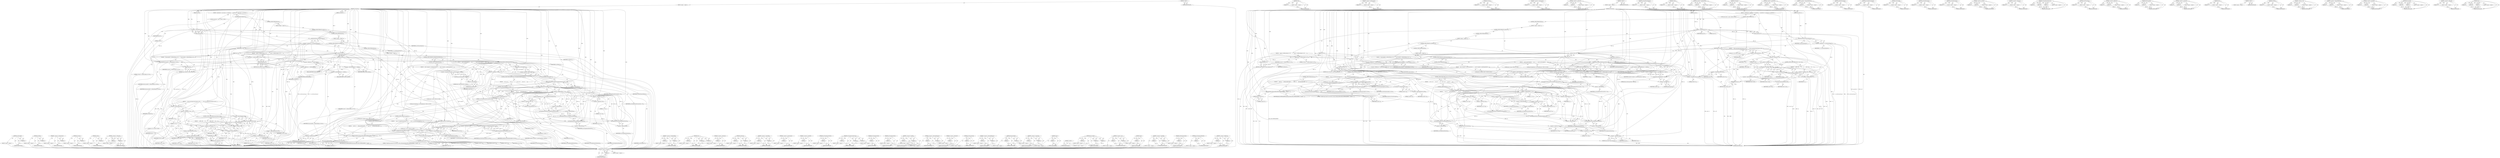 digraph "&lt;operator&gt;.fieldAccess" {
vulnerable_298 [label=<(METHOD,&lt;operator&gt;.logicalNot)>];
vulnerable_299 [label=<(PARAM,p1)>];
vulnerable_300 [label=<(BLOCK,&lt;empty&gt;,&lt;empty&gt;)>];
vulnerable_301 [label=<(METHOD_RETURN,ANY)>];
vulnerable_280 [label=<(METHOD,strlen)>];
vulnerable_281 [label=<(PARAM,p1)>];
vulnerable_282 [label=<(BLOCK,&lt;empty&gt;,&lt;empty&gt;)>];
vulnerable_283 [label=<(METHOD_RETURN,ANY)>];
vulnerable_233 [label=<(METHOD,&lt;operator&gt;.postDecrement)>];
vulnerable_234 [label=<(PARAM,p1)>];
vulnerable_235 [label=<(BLOCK,&lt;empty&gt;,&lt;empty&gt;)>];
vulnerable_236 [label=<(METHOD_RETURN,ANY)>];
vulnerable_352 [label=<(METHOD,jsvUnLock)>];
vulnerable_353 [label=<(PARAM,p1)>];
vulnerable_354 [label=<(BLOCK,&lt;empty&gt;,&lt;empty&gt;)>];
vulnerable_355 [label=<(METHOD_RETURN,ANY)>];
vulnerable_256 [label=<(METHOD,&lt;operator&gt;.postIncrement)>];
vulnerable_257 [label=<(PARAM,p1)>];
vulnerable_258 [label=<(BLOCK,&lt;empty&gt;,&lt;empty&gt;)>];
vulnerable_259 [label=<(METHOD_RETURN,ANY)>];
vulnerable_337 [label=<(METHOD,&lt;operator&gt;.subtraction)>];
vulnerable_338 [label=<(PARAM,p1)>];
vulnerable_339 [label=<(PARAM,p2)>];
vulnerable_340 [label=<(BLOCK,&lt;empty&gt;,&lt;empty&gt;)>];
vulnerable_341 [label=<(METHOD_RETURN,ANY)>];
vulnerable_6 [label=<(METHOD,&lt;global&gt;)<SUB>1</SUB>>];
vulnerable_7 [label=<(BLOCK,&lt;empty&gt;,&lt;empty&gt;)<SUB>1</SUB>>];
vulnerable_8 [label=<(METHOD,jsvGetString)<SUB>1</SUB>>];
vulnerable_9 [label=<(PARAM,const JsVar *v)<SUB>1</SUB>>];
vulnerable_10 [label=<(PARAM,char *str)<SUB>1</SUB>>];
vulnerable_11 [label=<(PARAM,size_t len)<SUB>1</SUB>>];
vulnerable_12 [label=<(BLOCK,{
  assert(len&gt;0);
  const char *s = jsvGetCons...,{
  assert(len&gt;0);
  const char *s = jsvGetCons...)<SUB>1</SUB>>];
vulnerable_13 [label=<(assert,assert(len&gt;0))<SUB>2</SUB>>];
vulnerable_14 [label=<(&lt;operator&gt;.greaterThan,len&gt;0)<SUB>2</SUB>>];
vulnerable_15 [label=<(IDENTIFIER,len,len&gt;0)<SUB>2</SUB>>];
vulnerable_16 [label=<(LITERAL,0,len&gt;0)<SUB>2</SUB>>];
vulnerable_17 [label="<(LOCAL,const char* s: char*)<SUB>3</SUB>>"];
vulnerable_18 [label=<(&lt;operator&gt;.assignment,*s = jsvGetConstString(v))<SUB>3</SUB>>];
vulnerable_19 [label=<(IDENTIFIER,s,*s = jsvGetConstString(v))<SUB>3</SUB>>];
vulnerable_20 [label=<(jsvGetConstString,jsvGetConstString(v))<SUB>3</SUB>>];
vulnerable_21 [label=<(IDENTIFIER,v,jsvGetConstString(v))<SUB>3</SUB>>];
vulnerable_22 [label=<(CONTROL_STRUCTURE,IF,if (s))<SUB>4</SUB>>];
vulnerable_23 [label=<(IDENTIFIER,s,if (s))<SUB>4</SUB>>];
vulnerable_24 [label=<(BLOCK,{
    /* don't use strncpy here because we don'...,{
    /* don't use strncpy here because we don'...)<SUB>4</SUB>>];
vulnerable_25 [label=<(&lt;operator&gt;.postDecrement,len--)<SUB>7</SUB>>];
vulnerable_26 [label=<(IDENTIFIER,len,len--)<SUB>7</SUB>>];
vulnerable_27 [label="<(LOCAL,int l: int)<SUB>8</SUB>>"];
vulnerable_28 [label=<(&lt;operator&gt;.assignment,l = 0)<SUB>8</SUB>>];
vulnerable_29 [label=<(IDENTIFIER,l,l = 0)<SUB>8</SUB>>];
vulnerable_30 [label=<(LITERAL,0,l = 0)<SUB>8</SUB>>];
vulnerable_31 [label=<(CONTROL_STRUCTURE,WHILE,while (*s &amp;&amp; l&lt;len))<SUB>9</SUB>>];
vulnerable_32 [label=<(&lt;operator&gt;.logicalAnd,*s &amp;&amp; l&lt;len)<SUB>9</SUB>>];
vulnerable_33 [label=<(&lt;operator&gt;.indirection,*s)<SUB>9</SUB>>];
vulnerable_34 [label=<(IDENTIFIER,s,*s &amp;&amp; l&lt;len)<SUB>9</SUB>>];
vulnerable_35 [label=<(&lt;operator&gt;.lessThan,l&lt;len)<SUB>9</SUB>>];
vulnerable_36 [label=<(IDENTIFIER,l,l&lt;len)<SUB>9</SUB>>];
vulnerable_37 [label=<(IDENTIFIER,len,l&lt;len)<SUB>9</SUB>>];
vulnerable_38 [label=<(BLOCK,{
       str[l] = s[l];
       l++;
     },{
       str[l] = s[l];
       l++;
     })<SUB>9</SUB>>];
vulnerable_39 [label=<(&lt;operator&gt;.assignment,str[l] = s[l])<SUB>10</SUB>>];
vulnerable_40 [label=<(&lt;operator&gt;.indirectIndexAccess,str[l])<SUB>10</SUB>>];
vulnerable_41 [label=<(IDENTIFIER,str,str[l] = s[l])<SUB>10</SUB>>];
vulnerable_42 [label=<(IDENTIFIER,l,str[l] = s[l])<SUB>10</SUB>>];
vulnerable_43 [label=<(&lt;operator&gt;.indirectIndexAccess,s[l])<SUB>10</SUB>>];
vulnerable_44 [label=<(IDENTIFIER,s,str[l] = s[l])<SUB>10</SUB>>];
vulnerable_45 [label=<(IDENTIFIER,l,str[l] = s[l])<SUB>10</SUB>>];
vulnerable_46 [label=<(&lt;operator&gt;.postIncrement,l++)<SUB>11</SUB>>];
vulnerable_47 [label=<(IDENTIFIER,l,l++)<SUB>11</SUB>>];
vulnerable_48 [label=<(&lt;operator&gt;.assignment,str[l] = 0)<SUB>13</SUB>>];
vulnerable_49 [label=<(&lt;operator&gt;.indirectIndexAccess,str[l])<SUB>13</SUB>>];
vulnerable_50 [label=<(IDENTIFIER,str,str[l] = 0)<SUB>13</SUB>>];
vulnerable_51 [label=<(IDENTIFIER,l,str[l] = 0)<SUB>13</SUB>>];
vulnerable_52 [label=<(LITERAL,0,str[l] = 0)<SUB>13</SUB>>];
vulnerable_53 [label=<(RETURN,return l;,return l;)<SUB>14</SUB>>];
vulnerable_54 [label=<(IDENTIFIER,l,return l;)<SUB>14</SUB>>];
vulnerable_55 [label=<(CONTROL_STRUCTURE,ELSE,else)<SUB>15</SUB>>];
vulnerable_56 [label=<(BLOCK,&lt;empty&gt;,&lt;empty&gt;)<SUB>15</SUB>>];
vulnerable_57 [label=<(CONTROL_STRUCTURE,IF,if (jsvIsInt(v)))<SUB>15</SUB>>];
vulnerable_58 [label=<(jsvIsInt,jsvIsInt(v))<SUB>15</SUB>>];
vulnerable_59 [label=<(IDENTIFIER,v,jsvIsInt(v))<SUB>15</SUB>>];
vulnerable_60 [label=<(BLOCK,{
    itostr(v-&gt;varData.integer, str, 10);
    ...,{
    itostr(v-&gt;varData.integer, str, 10);
    ...)<SUB>15</SUB>>];
vulnerable_61 [label=<(itostr,itostr(v-&gt;varData.integer, str, 10))<SUB>16</SUB>>];
vulnerable_62 [label=<(&lt;operator&gt;.fieldAccess,v-&gt;varData.integer)<SUB>16</SUB>>];
vulnerable_63 [label=<(&lt;operator&gt;.indirectFieldAccess,v-&gt;varData)<SUB>16</SUB>>];
vulnerable_64 [label=<(IDENTIFIER,v,itostr(v-&gt;varData.integer, str, 10))<SUB>16</SUB>>];
vulnerable_65 [label=<(FIELD_IDENTIFIER,varData,varData)<SUB>16</SUB>>];
vulnerable_66 [label=<(FIELD_IDENTIFIER,integer,integer)<SUB>16</SUB>>];
vulnerable_67 [label=<(IDENTIFIER,str,itostr(v-&gt;varData.integer, str, 10))<SUB>16</SUB>>];
vulnerable_68 [label=<(LITERAL,10,itostr(v-&gt;varData.integer, str, 10))<SUB>16</SUB>>];
vulnerable_69 [label=<(RETURN,return strlen(str);,return strlen(str);)<SUB>17</SUB>>];
vulnerable_70 [label=<(strlen,strlen(str))<SUB>17</SUB>>];
vulnerable_71 [label=<(IDENTIFIER,str,strlen(str))<SUB>17</SUB>>];
vulnerable_72 [label=<(CONTROL_STRUCTURE,ELSE,else)<SUB>18</SUB>>];
vulnerable_73 [label=<(BLOCK,&lt;empty&gt;,&lt;empty&gt;)<SUB>18</SUB>>];
vulnerable_74 [label=<(CONTROL_STRUCTURE,IF,if (jsvIsFloat(v)))<SUB>18</SUB>>];
vulnerable_75 [label=<(jsvIsFloat,jsvIsFloat(v))<SUB>18</SUB>>];
vulnerable_76 [label=<(IDENTIFIER,v,jsvIsFloat(v))<SUB>18</SUB>>];
vulnerable_77 [label=<(BLOCK,{
    ftoa_bounded(v-&gt;varData.floating, str, le...,{
    ftoa_bounded(v-&gt;varData.floating, str, le...)<SUB>18</SUB>>];
vulnerable_78 [label=<(ftoa_bounded,ftoa_bounded(v-&gt;varData.floating, str, len))<SUB>19</SUB>>];
vulnerable_79 [label=<(&lt;operator&gt;.fieldAccess,v-&gt;varData.floating)<SUB>19</SUB>>];
vulnerable_80 [label=<(&lt;operator&gt;.indirectFieldAccess,v-&gt;varData)<SUB>19</SUB>>];
vulnerable_81 [label=<(IDENTIFIER,v,ftoa_bounded(v-&gt;varData.floating, str, len))<SUB>19</SUB>>];
vulnerable_82 [label=<(FIELD_IDENTIFIER,varData,varData)<SUB>19</SUB>>];
vulnerable_83 [label=<(FIELD_IDENTIFIER,floating,floating)<SUB>19</SUB>>];
vulnerable_84 [label=<(IDENTIFIER,str,ftoa_bounded(v-&gt;varData.floating, str, len))<SUB>19</SUB>>];
vulnerable_85 [label=<(IDENTIFIER,len,ftoa_bounded(v-&gt;varData.floating, str, len))<SUB>19</SUB>>];
vulnerable_86 [label=<(RETURN,return strlen(str);,return strlen(str);)<SUB>20</SUB>>];
vulnerable_87 [label=<(strlen,strlen(str))<SUB>20</SUB>>];
vulnerable_88 [label=<(IDENTIFIER,str,strlen(str))<SUB>20</SUB>>];
vulnerable_89 [label=<(CONTROL_STRUCTURE,ELSE,else)<SUB>21</SUB>>];
vulnerable_90 [label=<(BLOCK,&lt;empty&gt;,&lt;empty&gt;)<SUB>21</SUB>>];
vulnerable_91 [label=<(CONTROL_STRUCTURE,IF,if (jsvHasCharacterData(v)))<SUB>21</SUB>>];
vulnerable_92 [label=<(jsvHasCharacterData,jsvHasCharacterData(v))<SUB>21</SUB>>];
vulnerable_93 [label=<(IDENTIFIER,v,jsvHasCharacterData(v))<SUB>21</SUB>>];
vulnerable_94 [label=<(BLOCK,{
    assert(!jsvIsStringExt(v));
    size_t l ...,{
    assert(!jsvIsStringExt(v));
    size_t l ...)<SUB>21</SUB>>];
vulnerable_95 [label=<(assert,assert(!jsvIsStringExt(v)))<SUB>22</SUB>>];
vulnerable_96 [label=<(&lt;operator&gt;.logicalNot,!jsvIsStringExt(v))<SUB>22</SUB>>];
vulnerable_97 [label=<(jsvIsStringExt,jsvIsStringExt(v))<SUB>22</SUB>>];
vulnerable_98 [label=<(IDENTIFIER,v,jsvIsStringExt(v))<SUB>22</SUB>>];
vulnerable_99 [label="<(LOCAL,size_t l: size_t)<SUB>23</SUB>>"];
vulnerable_100 [label=<(&lt;operator&gt;.assignment,l = len)<SUB>23</SUB>>];
vulnerable_101 [label=<(IDENTIFIER,l,l = len)<SUB>23</SUB>>];
vulnerable_102 [label=<(IDENTIFIER,len,l = len)<SUB>23</SUB>>];
vulnerable_103 [label="<(LOCAL,JsvStringIterator it: JsvStringIterator)<SUB>24</SUB>>"];
vulnerable_104 [label=<(jsvStringIteratorNewConst,jsvStringIteratorNewConst(&amp;it, v, 0))<SUB>25</SUB>>];
vulnerable_105 [label=<(&lt;operator&gt;.addressOf,&amp;it)<SUB>25</SUB>>];
vulnerable_106 [label=<(IDENTIFIER,it,jsvStringIteratorNewConst(&amp;it, v, 0))<SUB>25</SUB>>];
vulnerable_107 [label=<(IDENTIFIER,v,jsvStringIteratorNewConst(&amp;it, v, 0))<SUB>25</SUB>>];
vulnerable_108 [label=<(LITERAL,0,jsvStringIteratorNewConst(&amp;it, v, 0))<SUB>25</SUB>>];
vulnerable_109 [label=<(CONTROL_STRUCTURE,WHILE,while (jsvStringIteratorHasChar(&amp;it)))<SUB>26</SUB>>];
vulnerable_110 [label=<(jsvStringIteratorHasChar,jsvStringIteratorHasChar(&amp;it))<SUB>26</SUB>>];
vulnerable_111 [label=<(&lt;operator&gt;.addressOf,&amp;it)<SUB>26</SUB>>];
vulnerable_112 [label=<(IDENTIFIER,it,jsvStringIteratorHasChar(&amp;it))<SUB>26</SUB>>];
vulnerable_113 [label=<(BLOCK,{
      if (l--&lt;=1) {
        *str = 0;
       ...,{
      if (l--&lt;=1) {
        *str = 0;
       ...)<SUB>26</SUB>>];
vulnerable_114 [label=<(CONTROL_STRUCTURE,IF,if (l--&lt;=1))<SUB>27</SUB>>];
vulnerable_115 [label=<(&lt;operator&gt;.lessEqualsThan,l--&lt;=1)<SUB>27</SUB>>];
vulnerable_116 [label=<(&lt;operator&gt;.postDecrement,l--)<SUB>27</SUB>>];
vulnerable_117 [label=<(IDENTIFIER,l,l--)<SUB>27</SUB>>];
vulnerable_118 [label=<(LITERAL,1,l--&lt;=1)<SUB>27</SUB>>];
vulnerable_119 [label=<(BLOCK,{
        *str = 0;
        jsvStringIteratorFr...,{
        *str = 0;
        jsvStringIteratorFr...)<SUB>27</SUB>>];
vulnerable_120 [label=<(&lt;operator&gt;.assignment,*str = 0)<SUB>28</SUB>>];
vulnerable_121 [label=<(&lt;operator&gt;.indirection,*str)<SUB>28</SUB>>];
vulnerable_122 [label=<(IDENTIFIER,str,*str = 0)<SUB>28</SUB>>];
vulnerable_123 [label=<(LITERAL,0,*str = 0)<SUB>28</SUB>>];
vulnerable_124 [label=<(jsvStringIteratorFree,jsvStringIteratorFree(&amp;it))<SUB>29</SUB>>];
vulnerable_125 [label=<(&lt;operator&gt;.addressOf,&amp;it)<SUB>29</SUB>>];
vulnerable_126 [label=<(IDENTIFIER,it,jsvStringIteratorFree(&amp;it))<SUB>29</SUB>>];
vulnerable_127 [label=<(RETURN,return len;,return len;)<SUB>30</SUB>>];
vulnerable_128 [label=<(IDENTIFIER,len,return len;)<SUB>30</SUB>>];
vulnerable_129 [label=<(&lt;operator&gt;.assignment,*(str++) = jsvStringIteratorGetChar(&amp;it))<SUB>32</SUB>>];
vulnerable_130 [label=<(&lt;operator&gt;.indirection,*(str++))<SUB>32</SUB>>];
vulnerable_131 [label=<(&lt;operator&gt;.postIncrement,str++)<SUB>32</SUB>>];
vulnerable_132 [label=<(IDENTIFIER,str,str++)<SUB>32</SUB>>];
vulnerable_133 [label=<(jsvStringIteratorGetChar,jsvStringIteratorGetChar(&amp;it))<SUB>32</SUB>>];
vulnerable_134 [label=<(&lt;operator&gt;.addressOf,&amp;it)<SUB>32</SUB>>];
vulnerable_135 [label=<(IDENTIFIER,it,jsvStringIteratorGetChar(&amp;it))<SUB>32</SUB>>];
vulnerable_136 [label=<(jsvStringIteratorNext,jsvStringIteratorNext(&amp;it))<SUB>33</SUB>>];
vulnerable_137 [label=<(&lt;operator&gt;.addressOf,&amp;it)<SUB>33</SUB>>];
vulnerable_138 [label=<(IDENTIFIER,it,jsvStringIteratorNext(&amp;it))<SUB>33</SUB>>];
vulnerable_139 [label=<(jsvStringIteratorFree,jsvStringIteratorFree(&amp;it))<SUB>35</SUB>>];
vulnerable_140 [label=<(&lt;operator&gt;.addressOf,&amp;it)<SUB>35</SUB>>];
vulnerable_141 [label=<(IDENTIFIER,it,jsvStringIteratorFree(&amp;it))<SUB>35</SUB>>];
vulnerable_142 [label=<(&lt;operator&gt;.assignment,*str = 0)<SUB>36</SUB>>];
vulnerable_143 [label=<(&lt;operator&gt;.indirection,*str)<SUB>36</SUB>>];
vulnerable_144 [label=<(IDENTIFIER,str,*str = 0)<SUB>36</SUB>>];
vulnerable_145 [label=<(LITERAL,0,*str = 0)<SUB>36</SUB>>];
vulnerable_146 [label=<(RETURN,return len-l;,return len-l;)<SUB>37</SUB>>];
vulnerable_147 [label=<(&lt;operator&gt;.subtraction,len-l)<SUB>37</SUB>>];
vulnerable_148 [label=<(IDENTIFIER,len,len-l)<SUB>37</SUB>>];
vulnerable_149 [label=<(IDENTIFIER,l,len-l)<SUB>37</SUB>>];
vulnerable_150 [label=<(CONTROL_STRUCTURE,ELSE,else)<SUB>38</SUB>>];
vulnerable_151 [label=<(BLOCK,{
    JsVar *stringVar = jsvAsString((JsVar*)v,...,{
    JsVar *stringVar = jsvAsString((JsVar*)v,...)<SUB>38</SUB>>];
vulnerable_152 [label="<(LOCAL,JsVar* stringVar: JsVar*)<SUB>39</SUB>>"];
vulnerable_153 [label=<(&lt;operator&gt;.assignment,*stringVar = jsvAsString((JsVar*)v, false))<SUB>39</SUB>>];
vulnerable_154 [label=<(IDENTIFIER,stringVar,*stringVar = jsvAsString((JsVar*)v, false))<SUB>39</SUB>>];
vulnerable_155 [label=<(jsvAsString,jsvAsString((JsVar*)v, false))<SUB>39</SUB>>];
vulnerable_156 [label=<(&lt;operator&gt;.cast,(JsVar*)v)<SUB>39</SUB>>];
vulnerable_157 [label=<(UNKNOWN,JsVar*,JsVar*)<SUB>39</SUB>>];
vulnerable_158 [label=<(IDENTIFIER,v,(JsVar*)v)<SUB>39</SUB>>];
vulnerable_159 [label=<(LITERAL,false,jsvAsString((JsVar*)v, false))<SUB>39</SUB>>];
vulnerable_160 [label=<(CONTROL_STRUCTURE,IF,if (stringVar))<SUB>40</SUB>>];
vulnerable_161 [label=<(IDENTIFIER,stringVar,if (stringVar))<SUB>40</SUB>>];
vulnerable_162 [label=<(BLOCK,{
      size_t l = jsvGetString(stringVar, str,...,{
      size_t l = jsvGetString(stringVar, str,...)<SUB>40</SUB>>];
vulnerable_163 [label="<(LOCAL,size_t l: size_t)<SUB>41</SUB>>"];
vulnerable_164 [label=<(&lt;operator&gt;.assignment,l = jsvGetString(stringVar, str, len))<SUB>41</SUB>>];
vulnerable_165 [label=<(IDENTIFIER,l,l = jsvGetString(stringVar, str, len))<SUB>41</SUB>>];
vulnerable_166 [label=<(jsvGetString,jsvGetString(stringVar, str, len))<SUB>41</SUB>>];
vulnerable_167 [label=<(IDENTIFIER,stringVar,jsvGetString(stringVar, str, len))<SUB>41</SUB>>];
vulnerable_168 [label=<(IDENTIFIER,str,jsvGetString(stringVar, str, len))<SUB>41</SUB>>];
vulnerable_169 [label=<(IDENTIFIER,len,jsvGetString(stringVar, str, len))<SUB>41</SUB>>];
vulnerable_170 [label=<(jsvUnLock,jsvUnLock(stringVar))<SUB>42</SUB>>];
vulnerable_171 [label=<(IDENTIFIER,stringVar,jsvUnLock(stringVar))<SUB>42</SUB>>];
vulnerable_172 [label=<(RETURN,return l;,return l;)<SUB>43</SUB>>];
vulnerable_173 [label=<(IDENTIFIER,l,return l;)<SUB>43</SUB>>];
vulnerable_174 [label=<(CONTROL_STRUCTURE,ELSE,else)<SUB>44</SUB>>];
vulnerable_175 [label=<(BLOCK,{
      str[0] = 0;
      jsExceptionHere(JSET_...,{
      str[0] = 0;
      jsExceptionHere(JSET_...)<SUB>44</SUB>>];
vulnerable_176 [label=<(&lt;operator&gt;.assignment,str[0] = 0)<SUB>45</SUB>>];
vulnerable_177 [label=<(&lt;operator&gt;.indirectIndexAccess,str[0])<SUB>45</SUB>>];
vulnerable_178 [label=<(IDENTIFIER,str,str[0] = 0)<SUB>45</SUB>>];
vulnerable_179 [label=<(LITERAL,0,str[0] = 0)<SUB>45</SUB>>];
vulnerable_180 [label=<(LITERAL,0,str[0] = 0)<SUB>45</SUB>>];
vulnerable_181 [label=<(jsExceptionHere,jsExceptionHere(JSET_INTERNALERROR, &quot;Variable t...)<SUB>46</SUB>>];
vulnerable_182 [label=<(IDENTIFIER,JSET_INTERNALERROR,jsExceptionHere(JSET_INTERNALERROR, &quot;Variable t...)<SUB>46</SUB>>];
vulnerable_183 [label=<(LITERAL,&quot;Variable type cannot be converted to string&quot;,jsExceptionHere(JSET_INTERNALERROR, &quot;Variable t...)<SUB>46</SUB>>];
vulnerable_184 [label=<(RETURN,return 0;,return 0;)<SUB>47</SUB>>];
vulnerable_185 [label=<(LITERAL,0,return 0;)<SUB>47</SUB>>];
vulnerable_186 [label=<(METHOD_RETURN,size_t)<SUB>1</SUB>>];
vulnerable_188 [label=<(METHOD_RETURN,ANY)<SUB>1</SUB>>];
vulnerable_316 [label=<(METHOD,jsvStringIteratorHasChar)>];
vulnerable_317 [label=<(PARAM,p1)>];
vulnerable_318 [label=<(BLOCK,&lt;empty&gt;,&lt;empty&gt;)>];
vulnerable_319 [label=<(METHOD_RETURN,ANY)>];
vulnerable_260 [label=<(METHOD,jsvIsInt)>];
vulnerable_261 [label=<(PARAM,p1)>];
vulnerable_262 [label=<(BLOCK,&lt;empty&gt;,&lt;empty&gt;)>];
vulnerable_263 [label=<(METHOD_RETURN,ANY)>];
vulnerable_320 [label=<(METHOD,&lt;operator&gt;.lessEqualsThan)>];
vulnerable_321 [label=<(PARAM,p1)>];
vulnerable_322 [label=<(PARAM,p2)>];
vulnerable_323 [label=<(BLOCK,&lt;empty&gt;,&lt;empty&gt;)>];
vulnerable_324 [label=<(METHOD_RETURN,ANY)>];
vulnerable_342 [label=<(METHOD,jsvAsString)>];
vulnerable_343 [label=<(PARAM,p1)>];
vulnerable_344 [label=<(PARAM,p2)>];
vulnerable_345 [label=<(BLOCK,&lt;empty&gt;,&lt;empty&gt;)>];
vulnerable_346 [label=<(METHOD_RETURN,ANY)>];
vulnerable_219 [label=<(METHOD,&lt;operator&gt;.greaterThan)>];
vulnerable_220 [label=<(PARAM,p1)>];
vulnerable_221 [label=<(PARAM,p2)>];
vulnerable_222 [label=<(BLOCK,&lt;empty&gt;,&lt;empty&gt;)>];
vulnerable_223 [label=<(METHOD_RETURN,ANY)>];
vulnerable_251 [label=<(METHOD,&lt;operator&gt;.indirectIndexAccess)>];
vulnerable_252 [label=<(PARAM,p1)>];
vulnerable_253 [label=<(PARAM,p2)>];
vulnerable_254 [label=<(BLOCK,&lt;empty&gt;,&lt;empty&gt;)>];
vulnerable_255 [label=<(METHOD_RETURN,ANY)>];
vulnerable_294 [label=<(METHOD,jsvHasCharacterData)>];
vulnerable_295 [label=<(PARAM,p1)>];
vulnerable_296 [label=<(BLOCK,&lt;empty&gt;,&lt;empty&gt;)>];
vulnerable_297 [label=<(METHOD_RETURN,ANY)>];
vulnerable_329 [label=<(METHOD,jsvStringIteratorGetChar)>];
vulnerable_330 [label=<(PARAM,p1)>];
vulnerable_331 [label=<(BLOCK,&lt;empty&gt;,&lt;empty&gt;)>];
vulnerable_332 [label=<(METHOD_RETURN,ANY)>];
vulnerable_302 [label=<(METHOD,jsvIsStringExt)>];
vulnerable_303 [label=<(PARAM,p1)>];
vulnerable_304 [label=<(BLOCK,&lt;empty&gt;,&lt;empty&gt;)>];
vulnerable_305 [label=<(METHOD_RETURN,ANY)>];
vulnerable_333 [label=<(METHOD,jsvStringIteratorNext)>];
vulnerable_334 [label=<(PARAM,p1)>];
vulnerable_335 [label=<(BLOCK,&lt;empty&gt;,&lt;empty&gt;)>];
vulnerable_336 [label=<(METHOD_RETURN,ANY)>];
vulnerable_325 [label=<(METHOD,jsvStringIteratorFree)>];
vulnerable_326 [label=<(PARAM,p1)>];
vulnerable_327 [label=<(BLOCK,&lt;empty&gt;,&lt;empty&gt;)>];
vulnerable_328 [label=<(METHOD_RETURN,ANY)>];
vulnerable_246 [label=<(METHOD,&lt;operator&gt;.lessThan)>];
vulnerable_247 [label=<(PARAM,p1)>];
vulnerable_248 [label=<(PARAM,p2)>];
vulnerable_249 [label=<(BLOCK,&lt;empty&gt;,&lt;empty&gt;)>];
vulnerable_250 [label=<(METHOD_RETURN,ANY)>];
vulnerable_242 [label=<(METHOD,&lt;operator&gt;.indirection)>];
vulnerable_243 [label=<(PARAM,p1)>];
vulnerable_244 [label=<(BLOCK,&lt;empty&gt;,&lt;empty&gt;)>];
vulnerable_245 [label=<(METHOD_RETURN,ANY)>];
vulnerable_306 [label=<(METHOD,jsvStringIteratorNewConst)>];
vulnerable_307 [label=<(PARAM,p1)>];
vulnerable_308 [label=<(PARAM,p2)>];
vulnerable_309 [label=<(PARAM,p3)>];
vulnerable_310 [label=<(BLOCK,&lt;empty&gt;,&lt;empty&gt;)>];
vulnerable_311 [label=<(METHOD_RETURN,ANY)>];
vulnerable_229 [label=<(METHOD,jsvGetConstString)>];
vulnerable_230 [label=<(PARAM,p1)>];
vulnerable_231 [label=<(BLOCK,&lt;empty&gt;,&lt;empty&gt;)>];
vulnerable_232 [label=<(METHOD_RETURN,ANY)>];
vulnerable_270 [label=<(METHOD,&lt;operator&gt;.fieldAccess)>];
vulnerable_271 [label=<(PARAM,p1)>];
vulnerable_272 [label=<(PARAM,p2)>];
vulnerable_273 [label=<(BLOCK,&lt;empty&gt;,&lt;empty&gt;)>];
vulnerable_274 [label=<(METHOD_RETURN,ANY)>];
vulnerable_356 [label=<(METHOD,jsExceptionHere)>];
vulnerable_357 [label=<(PARAM,p1)>];
vulnerable_358 [label=<(PARAM,p2)>];
vulnerable_359 [label=<(BLOCK,&lt;empty&gt;,&lt;empty&gt;)>];
vulnerable_360 [label=<(METHOD_RETURN,ANY)>];
vulnerable_224 [label=<(METHOD,&lt;operator&gt;.assignment)>];
vulnerable_225 [label=<(PARAM,p1)>];
vulnerable_226 [label=<(PARAM,p2)>];
vulnerable_227 [label=<(BLOCK,&lt;empty&gt;,&lt;empty&gt;)>];
vulnerable_228 [label=<(METHOD_RETURN,ANY)>];
vulnerable_215 [label=<(METHOD,assert)>];
vulnerable_216 [label=<(PARAM,p1)>];
vulnerable_217 [label=<(BLOCK,&lt;empty&gt;,&lt;empty&gt;)>];
vulnerable_218 [label=<(METHOD_RETURN,ANY)>];
vulnerable_209 [label=<(METHOD,&lt;global&gt;)<SUB>1</SUB>>];
vulnerable_210 [label=<(BLOCK,&lt;empty&gt;,&lt;empty&gt;)>];
vulnerable_211 [label=<(METHOD_RETURN,ANY)>];
vulnerable_284 [label=<(METHOD,jsvIsFloat)>];
vulnerable_285 [label=<(PARAM,p1)>];
vulnerable_286 [label=<(BLOCK,&lt;empty&gt;,&lt;empty&gt;)>];
vulnerable_287 [label=<(METHOD_RETURN,ANY)>];
vulnerable_347 [label=<(METHOD,&lt;operator&gt;.cast)>];
vulnerable_348 [label=<(PARAM,p1)>];
vulnerable_349 [label=<(PARAM,p2)>];
vulnerable_350 [label=<(BLOCK,&lt;empty&gt;,&lt;empty&gt;)>];
vulnerable_351 [label=<(METHOD_RETURN,ANY)>];
vulnerable_275 [label=<(METHOD,&lt;operator&gt;.indirectFieldAccess)>];
vulnerable_276 [label=<(PARAM,p1)>];
vulnerable_277 [label=<(PARAM,p2)>];
vulnerable_278 [label=<(BLOCK,&lt;empty&gt;,&lt;empty&gt;)>];
vulnerable_279 [label=<(METHOD_RETURN,ANY)>];
vulnerable_237 [label=<(METHOD,&lt;operator&gt;.logicalAnd)>];
vulnerable_238 [label=<(PARAM,p1)>];
vulnerable_239 [label=<(PARAM,p2)>];
vulnerable_240 [label=<(BLOCK,&lt;empty&gt;,&lt;empty&gt;)>];
vulnerable_241 [label=<(METHOD_RETURN,ANY)>];
vulnerable_288 [label=<(METHOD,ftoa_bounded)>];
vulnerable_289 [label=<(PARAM,p1)>];
vulnerable_290 [label=<(PARAM,p2)>];
vulnerable_291 [label=<(PARAM,p3)>];
vulnerable_292 [label=<(BLOCK,&lt;empty&gt;,&lt;empty&gt;)>];
vulnerable_293 [label=<(METHOD_RETURN,ANY)>];
vulnerable_312 [label=<(METHOD,&lt;operator&gt;.addressOf)>];
vulnerable_313 [label=<(PARAM,p1)>];
vulnerable_314 [label=<(BLOCK,&lt;empty&gt;,&lt;empty&gt;)>];
vulnerable_315 [label=<(METHOD_RETURN,ANY)>];
vulnerable_264 [label=<(METHOD,itostr)>];
vulnerable_265 [label=<(PARAM,p1)>];
vulnerable_266 [label=<(PARAM,p2)>];
vulnerable_267 [label=<(PARAM,p3)>];
vulnerable_268 [label=<(BLOCK,&lt;empty&gt;,&lt;empty&gt;)>];
vulnerable_269 [label=<(METHOD_RETURN,ANY)>];
fixed_299 [label=<(METHOD,jsvIsStringExt)>];
fixed_300 [label=<(PARAM,p1)>];
fixed_301 [label=<(BLOCK,&lt;empty&gt;,&lt;empty&gt;)>];
fixed_302 [label=<(METHOD_RETURN,ANY)>];
fixed_281 [label=<(METHOD,jsvIsFloat)>];
fixed_282 [label=<(PARAM,p1)>];
fixed_283 [label=<(BLOCK,&lt;empty&gt;,&lt;empty&gt;)>];
fixed_284 [label=<(METHOD_RETURN,ANY)>];
fixed_234 [label=<(METHOD,&lt;operator&gt;.postDecrement)>];
fixed_235 [label=<(PARAM,p1)>];
fixed_236 [label=<(BLOCK,&lt;empty&gt;,&lt;empty&gt;)>];
fixed_237 [label=<(METHOD_RETURN,ANY)>];
fixed_353 [label=<(METHOD,jsvUnLock)>];
fixed_354 [label=<(PARAM,p1)>];
fixed_355 [label=<(BLOCK,&lt;empty&gt;,&lt;empty&gt;)>];
fixed_356 [label=<(METHOD_RETURN,ANY)>];
fixed_257 [label=<(METHOD,jsvIsInt)>];
fixed_258 [label=<(PARAM,p1)>];
fixed_259 [label=<(BLOCK,&lt;empty&gt;,&lt;empty&gt;)>];
fixed_260 [label=<(METHOD_RETURN,ANY)>];
fixed_338 [label=<(METHOD,&lt;operator&gt;.subtraction)>];
fixed_339 [label=<(PARAM,p1)>];
fixed_340 [label=<(PARAM,p2)>];
fixed_341 [label=<(BLOCK,&lt;empty&gt;,&lt;empty&gt;)>];
fixed_342 [label=<(METHOD_RETURN,ANY)>];
fixed_6 [label=<(METHOD,&lt;global&gt;)<SUB>1</SUB>>];
fixed_7 [label=<(BLOCK,&lt;empty&gt;,&lt;empty&gt;)<SUB>1</SUB>>];
fixed_8 [label=<(METHOD,jsvGetString)<SUB>1</SUB>>];
fixed_9 [label=<(PARAM,const JsVar *v)<SUB>1</SUB>>];
fixed_10 [label=<(PARAM,char *str)<SUB>1</SUB>>];
fixed_11 [label=<(PARAM,size_t len)<SUB>1</SUB>>];
fixed_12 [label=<(BLOCK,{
  assert(len&gt;0);
  const char *s = jsvGetCons...,{
  assert(len&gt;0);
  const char *s = jsvGetCons...)<SUB>1</SUB>>];
fixed_13 [label=<(assert,assert(len&gt;0))<SUB>2</SUB>>];
fixed_14 [label=<(&lt;operator&gt;.greaterThan,len&gt;0)<SUB>2</SUB>>];
fixed_15 [label=<(IDENTIFIER,len,len&gt;0)<SUB>2</SUB>>];
fixed_16 [label=<(LITERAL,0,len&gt;0)<SUB>2</SUB>>];
fixed_17 [label="<(LOCAL,const char* s: char*)<SUB>3</SUB>>"];
fixed_18 [label=<(&lt;operator&gt;.assignment,*s = jsvGetConstString(v))<SUB>3</SUB>>];
fixed_19 [label=<(IDENTIFIER,s,*s = jsvGetConstString(v))<SUB>3</SUB>>];
fixed_20 [label=<(jsvGetConstString,jsvGetConstString(v))<SUB>3</SUB>>];
fixed_21 [label=<(IDENTIFIER,v,jsvGetConstString(v))<SUB>3</SUB>>];
fixed_22 [label=<(CONTROL_STRUCTURE,IF,if (s))<SUB>4</SUB>>];
fixed_23 [label=<(IDENTIFIER,s,if (s))<SUB>4</SUB>>];
fixed_24 [label=<(BLOCK,{
    /* don't use strncpy here because we don'...,{
    /* don't use strncpy here because we don'...)<SUB>4</SUB>>];
fixed_25 [label=<(&lt;operator&gt;.postDecrement,len--)<SUB>7</SUB>>];
fixed_26 [label=<(IDENTIFIER,len,len--)<SUB>7</SUB>>];
fixed_27 [label="<(LOCAL,int l: int)<SUB>8</SUB>>"];
fixed_28 [label=<(&lt;operator&gt;.assignment,l = 0)<SUB>8</SUB>>];
fixed_29 [label=<(IDENTIFIER,l,l = 0)<SUB>8</SUB>>];
fixed_30 [label=<(LITERAL,0,l = 0)<SUB>8</SUB>>];
fixed_31 [label=<(CONTROL_STRUCTURE,WHILE,while (s[l] &amp;&amp; l&lt;len))<SUB>9</SUB>>];
fixed_32 [label=<(&lt;operator&gt;.logicalAnd,s[l] &amp;&amp; l&lt;len)<SUB>9</SUB>>];
fixed_33 [label=<(&lt;operator&gt;.indirectIndexAccess,s[l])<SUB>9</SUB>>];
fixed_34 [label=<(IDENTIFIER,s,s[l] &amp;&amp; l&lt;len)<SUB>9</SUB>>];
fixed_35 [label=<(IDENTIFIER,l,s[l] &amp;&amp; l&lt;len)<SUB>9</SUB>>];
fixed_36 [label=<(&lt;operator&gt;.lessThan,l&lt;len)<SUB>9</SUB>>];
fixed_37 [label=<(IDENTIFIER,l,l&lt;len)<SUB>9</SUB>>];
fixed_38 [label=<(IDENTIFIER,len,l&lt;len)<SUB>9</SUB>>];
fixed_39 [label=<(BLOCK,{
       str[l] = s[l];
       l++;
     },{
       str[l] = s[l];
       l++;
     })<SUB>9</SUB>>];
fixed_40 [label=<(&lt;operator&gt;.assignment,str[l] = s[l])<SUB>10</SUB>>];
fixed_41 [label=<(&lt;operator&gt;.indirectIndexAccess,str[l])<SUB>10</SUB>>];
fixed_42 [label=<(IDENTIFIER,str,str[l] = s[l])<SUB>10</SUB>>];
fixed_43 [label=<(IDENTIFIER,l,str[l] = s[l])<SUB>10</SUB>>];
fixed_44 [label=<(&lt;operator&gt;.indirectIndexAccess,s[l])<SUB>10</SUB>>];
fixed_45 [label=<(IDENTIFIER,s,str[l] = s[l])<SUB>10</SUB>>];
fixed_46 [label=<(IDENTIFIER,l,str[l] = s[l])<SUB>10</SUB>>];
fixed_47 [label=<(&lt;operator&gt;.postIncrement,l++)<SUB>11</SUB>>];
fixed_48 [label=<(IDENTIFIER,l,l++)<SUB>11</SUB>>];
fixed_49 [label=<(&lt;operator&gt;.assignment,str[l] = 0)<SUB>13</SUB>>];
fixed_50 [label=<(&lt;operator&gt;.indirectIndexAccess,str[l])<SUB>13</SUB>>];
fixed_51 [label=<(IDENTIFIER,str,str[l] = 0)<SUB>13</SUB>>];
fixed_52 [label=<(IDENTIFIER,l,str[l] = 0)<SUB>13</SUB>>];
fixed_53 [label=<(LITERAL,0,str[l] = 0)<SUB>13</SUB>>];
fixed_54 [label=<(RETURN,return l;,return l;)<SUB>14</SUB>>];
fixed_55 [label=<(IDENTIFIER,l,return l;)<SUB>14</SUB>>];
fixed_56 [label=<(CONTROL_STRUCTURE,ELSE,else)<SUB>15</SUB>>];
fixed_57 [label=<(BLOCK,&lt;empty&gt;,&lt;empty&gt;)<SUB>15</SUB>>];
fixed_58 [label=<(CONTROL_STRUCTURE,IF,if (jsvIsInt(v)))<SUB>15</SUB>>];
fixed_59 [label=<(jsvIsInt,jsvIsInt(v))<SUB>15</SUB>>];
fixed_60 [label=<(IDENTIFIER,v,jsvIsInt(v))<SUB>15</SUB>>];
fixed_61 [label=<(BLOCK,{
    itostr(v-&gt;varData.integer, str, 10);
    ...,{
    itostr(v-&gt;varData.integer, str, 10);
    ...)<SUB>15</SUB>>];
fixed_62 [label=<(itostr,itostr(v-&gt;varData.integer, str, 10))<SUB>16</SUB>>];
fixed_63 [label=<(&lt;operator&gt;.fieldAccess,v-&gt;varData.integer)<SUB>16</SUB>>];
fixed_64 [label=<(&lt;operator&gt;.indirectFieldAccess,v-&gt;varData)<SUB>16</SUB>>];
fixed_65 [label=<(IDENTIFIER,v,itostr(v-&gt;varData.integer, str, 10))<SUB>16</SUB>>];
fixed_66 [label=<(FIELD_IDENTIFIER,varData,varData)<SUB>16</SUB>>];
fixed_67 [label=<(FIELD_IDENTIFIER,integer,integer)<SUB>16</SUB>>];
fixed_68 [label=<(IDENTIFIER,str,itostr(v-&gt;varData.integer, str, 10))<SUB>16</SUB>>];
fixed_69 [label=<(LITERAL,10,itostr(v-&gt;varData.integer, str, 10))<SUB>16</SUB>>];
fixed_70 [label=<(RETURN,return strlen(str);,return strlen(str);)<SUB>17</SUB>>];
fixed_71 [label=<(strlen,strlen(str))<SUB>17</SUB>>];
fixed_72 [label=<(IDENTIFIER,str,strlen(str))<SUB>17</SUB>>];
fixed_73 [label=<(CONTROL_STRUCTURE,ELSE,else)<SUB>18</SUB>>];
fixed_74 [label=<(BLOCK,&lt;empty&gt;,&lt;empty&gt;)<SUB>18</SUB>>];
fixed_75 [label=<(CONTROL_STRUCTURE,IF,if (jsvIsFloat(v)))<SUB>18</SUB>>];
fixed_76 [label=<(jsvIsFloat,jsvIsFloat(v))<SUB>18</SUB>>];
fixed_77 [label=<(IDENTIFIER,v,jsvIsFloat(v))<SUB>18</SUB>>];
fixed_78 [label=<(BLOCK,{
    ftoa_bounded(v-&gt;varData.floating, str, le...,{
    ftoa_bounded(v-&gt;varData.floating, str, le...)<SUB>18</SUB>>];
fixed_79 [label=<(ftoa_bounded,ftoa_bounded(v-&gt;varData.floating, str, len))<SUB>19</SUB>>];
fixed_80 [label=<(&lt;operator&gt;.fieldAccess,v-&gt;varData.floating)<SUB>19</SUB>>];
fixed_81 [label=<(&lt;operator&gt;.indirectFieldAccess,v-&gt;varData)<SUB>19</SUB>>];
fixed_82 [label=<(IDENTIFIER,v,ftoa_bounded(v-&gt;varData.floating, str, len))<SUB>19</SUB>>];
fixed_83 [label=<(FIELD_IDENTIFIER,varData,varData)<SUB>19</SUB>>];
fixed_84 [label=<(FIELD_IDENTIFIER,floating,floating)<SUB>19</SUB>>];
fixed_85 [label=<(IDENTIFIER,str,ftoa_bounded(v-&gt;varData.floating, str, len))<SUB>19</SUB>>];
fixed_86 [label=<(IDENTIFIER,len,ftoa_bounded(v-&gt;varData.floating, str, len))<SUB>19</SUB>>];
fixed_87 [label=<(RETURN,return strlen(str);,return strlen(str);)<SUB>20</SUB>>];
fixed_88 [label=<(strlen,strlen(str))<SUB>20</SUB>>];
fixed_89 [label=<(IDENTIFIER,str,strlen(str))<SUB>20</SUB>>];
fixed_90 [label=<(CONTROL_STRUCTURE,ELSE,else)<SUB>21</SUB>>];
fixed_91 [label=<(BLOCK,&lt;empty&gt;,&lt;empty&gt;)<SUB>21</SUB>>];
fixed_92 [label=<(CONTROL_STRUCTURE,IF,if (jsvHasCharacterData(v)))<SUB>21</SUB>>];
fixed_93 [label=<(jsvHasCharacterData,jsvHasCharacterData(v))<SUB>21</SUB>>];
fixed_94 [label=<(IDENTIFIER,v,jsvHasCharacterData(v))<SUB>21</SUB>>];
fixed_95 [label=<(BLOCK,{
    assert(!jsvIsStringExt(v));
    size_t l ...,{
    assert(!jsvIsStringExt(v));
    size_t l ...)<SUB>21</SUB>>];
fixed_96 [label=<(assert,assert(!jsvIsStringExt(v)))<SUB>22</SUB>>];
fixed_97 [label=<(&lt;operator&gt;.logicalNot,!jsvIsStringExt(v))<SUB>22</SUB>>];
fixed_98 [label=<(jsvIsStringExt,jsvIsStringExt(v))<SUB>22</SUB>>];
fixed_99 [label=<(IDENTIFIER,v,jsvIsStringExt(v))<SUB>22</SUB>>];
fixed_100 [label="<(LOCAL,size_t l: size_t)<SUB>23</SUB>>"];
fixed_101 [label=<(&lt;operator&gt;.assignment,l = len)<SUB>23</SUB>>];
fixed_102 [label=<(IDENTIFIER,l,l = len)<SUB>23</SUB>>];
fixed_103 [label=<(IDENTIFIER,len,l = len)<SUB>23</SUB>>];
fixed_104 [label="<(LOCAL,JsvStringIterator it: JsvStringIterator)<SUB>24</SUB>>"];
fixed_105 [label=<(jsvStringIteratorNewConst,jsvStringIteratorNewConst(&amp;it, v, 0))<SUB>25</SUB>>];
fixed_106 [label=<(&lt;operator&gt;.addressOf,&amp;it)<SUB>25</SUB>>];
fixed_107 [label=<(IDENTIFIER,it,jsvStringIteratorNewConst(&amp;it, v, 0))<SUB>25</SUB>>];
fixed_108 [label=<(IDENTIFIER,v,jsvStringIteratorNewConst(&amp;it, v, 0))<SUB>25</SUB>>];
fixed_109 [label=<(LITERAL,0,jsvStringIteratorNewConst(&amp;it, v, 0))<SUB>25</SUB>>];
fixed_110 [label=<(CONTROL_STRUCTURE,WHILE,while (jsvStringIteratorHasChar(&amp;it)))<SUB>26</SUB>>];
fixed_111 [label=<(jsvStringIteratorHasChar,jsvStringIteratorHasChar(&amp;it))<SUB>26</SUB>>];
fixed_112 [label=<(&lt;operator&gt;.addressOf,&amp;it)<SUB>26</SUB>>];
fixed_113 [label=<(IDENTIFIER,it,jsvStringIteratorHasChar(&amp;it))<SUB>26</SUB>>];
fixed_114 [label=<(BLOCK,{
      if (l--&lt;=1) {
        *str = 0;
       ...,{
      if (l--&lt;=1) {
        *str = 0;
       ...)<SUB>26</SUB>>];
fixed_115 [label=<(CONTROL_STRUCTURE,IF,if (l--&lt;=1))<SUB>27</SUB>>];
fixed_116 [label=<(&lt;operator&gt;.lessEqualsThan,l--&lt;=1)<SUB>27</SUB>>];
fixed_117 [label=<(&lt;operator&gt;.postDecrement,l--)<SUB>27</SUB>>];
fixed_118 [label=<(IDENTIFIER,l,l--)<SUB>27</SUB>>];
fixed_119 [label=<(LITERAL,1,l--&lt;=1)<SUB>27</SUB>>];
fixed_120 [label=<(BLOCK,{
        *str = 0;
        jsvStringIteratorFr...,{
        *str = 0;
        jsvStringIteratorFr...)<SUB>27</SUB>>];
fixed_121 [label=<(&lt;operator&gt;.assignment,*str = 0)<SUB>28</SUB>>];
fixed_122 [label=<(&lt;operator&gt;.indirection,*str)<SUB>28</SUB>>];
fixed_123 [label=<(IDENTIFIER,str,*str = 0)<SUB>28</SUB>>];
fixed_124 [label=<(LITERAL,0,*str = 0)<SUB>28</SUB>>];
fixed_125 [label=<(jsvStringIteratorFree,jsvStringIteratorFree(&amp;it))<SUB>29</SUB>>];
fixed_126 [label=<(&lt;operator&gt;.addressOf,&amp;it)<SUB>29</SUB>>];
fixed_127 [label=<(IDENTIFIER,it,jsvStringIteratorFree(&amp;it))<SUB>29</SUB>>];
fixed_128 [label=<(RETURN,return len;,return len;)<SUB>30</SUB>>];
fixed_129 [label=<(IDENTIFIER,len,return len;)<SUB>30</SUB>>];
fixed_130 [label=<(&lt;operator&gt;.assignment,*(str++) = jsvStringIteratorGetChar(&amp;it))<SUB>32</SUB>>];
fixed_131 [label=<(&lt;operator&gt;.indirection,*(str++))<SUB>32</SUB>>];
fixed_132 [label=<(&lt;operator&gt;.postIncrement,str++)<SUB>32</SUB>>];
fixed_133 [label=<(IDENTIFIER,str,str++)<SUB>32</SUB>>];
fixed_134 [label=<(jsvStringIteratorGetChar,jsvStringIteratorGetChar(&amp;it))<SUB>32</SUB>>];
fixed_135 [label=<(&lt;operator&gt;.addressOf,&amp;it)<SUB>32</SUB>>];
fixed_136 [label=<(IDENTIFIER,it,jsvStringIteratorGetChar(&amp;it))<SUB>32</SUB>>];
fixed_137 [label=<(jsvStringIteratorNext,jsvStringIteratorNext(&amp;it))<SUB>33</SUB>>];
fixed_138 [label=<(&lt;operator&gt;.addressOf,&amp;it)<SUB>33</SUB>>];
fixed_139 [label=<(IDENTIFIER,it,jsvStringIteratorNext(&amp;it))<SUB>33</SUB>>];
fixed_140 [label=<(jsvStringIteratorFree,jsvStringIteratorFree(&amp;it))<SUB>35</SUB>>];
fixed_141 [label=<(&lt;operator&gt;.addressOf,&amp;it)<SUB>35</SUB>>];
fixed_142 [label=<(IDENTIFIER,it,jsvStringIteratorFree(&amp;it))<SUB>35</SUB>>];
fixed_143 [label=<(&lt;operator&gt;.assignment,*str = 0)<SUB>36</SUB>>];
fixed_144 [label=<(&lt;operator&gt;.indirection,*str)<SUB>36</SUB>>];
fixed_145 [label=<(IDENTIFIER,str,*str = 0)<SUB>36</SUB>>];
fixed_146 [label=<(LITERAL,0,*str = 0)<SUB>36</SUB>>];
fixed_147 [label=<(RETURN,return len-l;,return len-l;)<SUB>37</SUB>>];
fixed_148 [label=<(&lt;operator&gt;.subtraction,len-l)<SUB>37</SUB>>];
fixed_149 [label=<(IDENTIFIER,len,len-l)<SUB>37</SUB>>];
fixed_150 [label=<(IDENTIFIER,l,len-l)<SUB>37</SUB>>];
fixed_151 [label=<(CONTROL_STRUCTURE,ELSE,else)<SUB>38</SUB>>];
fixed_152 [label=<(BLOCK,{
    JsVar *stringVar = jsvAsString((JsVar*)v,...,{
    JsVar *stringVar = jsvAsString((JsVar*)v,...)<SUB>38</SUB>>];
fixed_153 [label="<(LOCAL,JsVar* stringVar: JsVar*)<SUB>39</SUB>>"];
fixed_154 [label=<(&lt;operator&gt;.assignment,*stringVar = jsvAsString((JsVar*)v, false))<SUB>39</SUB>>];
fixed_155 [label=<(IDENTIFIER,stringVar,*stringVar = jsvAsString((JsVar*)v, false))<SUB>39</SUB>>];
fixed_156 [label=<(jsvAsString,jsvAsString((JsVar*)v, false))<SUB>39</SUB>>];
fixed_157 [label=<(&lt;operator&gt;.cast,(JsVar*)v)<SUB>39</SUB>>];
fixed_158 [label=<(UNKNOWN,JsVar*,JsVar*)<SUB>39</SUB>>];
fixed_159 [label=<(IDENTIFIER,v,(JsVar*)v)<SUB>39</SUB>>];
fixed_160 [label=<(LITERAL,false,jsvAsString((JsVar*)v, false))<SUB>39</SUB>>];
fixed_161 [label=<(CONTROL_STRUCTURE,IF,if (stringVar))<SUB>40</SUB>>];
fixed_162 [label=<(IDENTIFIER,stringVar,if (stringVar))<SUB>40</SUB>>];
fixed_163 [label=<(BLOCK,{
      size_t l = jsvGetString(stringVar, str,...,{
      size_t l = jsvGetString(stringVar, str,...)<SUB>40</SUB>>];
fixed_164 [label="<(LOCAL,size_t l: size_t)<SUB>41</SUB>>"];
fixed_165 [label=<(&lt;operator&gt;.assignment,l = jsvGetString(stringVar, str, len))<SUB>41</SUB>>];
fixed_166 [label=<(IDENTIFIER,l,l = jsvGetString(stringVar, str, len))<SUB>41</SUB>>];
fixed_167 [label=<(jsvGetString,jsvGetString(stringVar, str, len))<SUB>41</SUB>>];
fixed_168 [label=<(IDENTIFIER,stringVar,jsvGetString(stringVar, str, len))<SUB>41</SUB>>];
fixed_169 [label=<(IDENTIFIER,str,jsvGetString(stringVar, str, len))<SUB>41</SUB>>];
fixed_170 [label=<(IDENTIFIER,len,jsvGetString(stringVar, str, len))<SUB>41</SUB>>];
fixed_171 [label=<(jsvUnLock,jsvUnLock(stringVar))<SUB>42</SUB>>];
fixed_172 [label=<(IDENTIFIER,stringVar,jsvUnLock(stringVar))<SUB>42</SUB>>];
fixed_173 [label=<(RETURN,return l;,return l;)<SUB>43</SUB>>];
fixed_174 [label=<(IDENTIFIER,l,return l;)<SUB>43</SUB>>];
fixed_175 [label=<(CONTROL_STRUCTURE,ELSE,else)<SUB>44</SUB>>];
fixed_176 [label=<(BLOCK,{
      str[0] = 0;
      jsExceptionHere(JSET_...,{
      str[0] = 0;
      jsExceptionHere(JSET_...)<SUB>44</SUB>>];
fixed_177 [label=<(&lt;operator&gt;.assignment,str[0] = 0)<SUB>45</SUB>>];
fixed_178 [label=<(&lt;operator&gt;.indirectIndexAccess,str[0])<SUB>45</SUB>>];
fixed_179 [label=<(IDENTIFIER,str,str[0] = 0)<SUB>45</SUB>>];
fixed_180 [label=<(LITERAL,0,str[0] = 0)<SUB>45</SUB>>];
fixed_181 [label=<(LITERAL,0,str[0] = 0)<SUB>45</SUB>>];
fixed_182 [label=<(jsExceptionHere,jsExceptionHere(JSET_INTERNALERROR, &quot;Variable t...)<SUB>46</SUB>>];
fixed_183 [label=<(IDENTIFIER,JSET_INTERNALERROR,jsExceptionHere(JSET_INTERNALERROR, &quot;Variable t...)<SUB>46</SUB>>];
fixed_184 [label=<(LITERAL,&quot;Variable type cannot be converted to string&quot;,jsExceptionHere(JSET_INTERNALERROR, &quot;Variable t...)<SUB>46</SUB>>];
fixed_185 [label=<(RETURN,return 0;,return 0;)<SUB>47</SUB>>];
fixed_186 [label=<(LITERAL,0,return 0;)<SUB>47</SUB>>];
fixed_187 [label=<(METHOD_RETURN,size_t)<SUB>1</SUB>>];
fixed_189 [label=<(METHOD_RETURN,ANY)<SUB>1</SUB>>];
fixed_317 [label=<(METHOD,&lt;operator&gt;.lessEqualsThan)>];
fixed_318 [label=<(PARAM,p1)>];
fixed_319 [label=<(PARAM,p2)>];
fixed_320 [label=<(BLOCK,&lt;empty&gt;,&lt;empty&gt;)>];
fixed_321 [label=<(METHOD_RETURN,ANY)>];
fixed_261 [label=<(METHOD,itostr)>];
fixed_262 [label=<(PARAM,p1)>];
fixed_263 [label=<(PARAM,p2)>];
fixed_264 [label=<(PARAM,p3)>];
fixed_265 [label=<(BLOCK,&lt;empty&gt;,&lt;empty&gt;)>];
fixed_266 [label=<(METHOD_RETURN,ANY)>];
fixed_322 [label=<(METHOD,&lt;operator&gt;.indirection)>];
fixed_323 [label=<(PARAM,p1)>];
fixed_324 [label=<(BLOCK,&lt;empty&gt;,&lt;empty&gt;)>];
fixed_325 [label=<(METHOD_RETURN,ANY)>];
fixed_343 [label=<(METHOD,jsvAsString)>];
fixed_344 [label=<(PARAM,p1)>];
fixed_345 [label=<(PARAM,p2)>];
fixed_346 [label=<(BLOCK,&lt;empty&gt;,&lt;empty&gt;)>];
fixed_347 [label=<(METHOD_RETURN,ANY)>];
fixed_220 [label=<(METHOD,&lt;operator&gt;.greaterThan)>];
fixed_221 [label=<(PARAM,p1)>];
fixed_222 [label=<(PARAM,p2)>];
fixed_223 [label=<(BLOCK,&lt;empty&gt;,&lt;empty&gt;)>];
fixed_224 [label=<(METHOD_RETURN,ANY)>];
fixed_253 [label=<(METHOD,&lt;operator&gt;.postIncrement)>];
fixed_254 [label=<(PARAM,p1)>];
fixed_255 [label=<(BLOCK,&lt;empty&gt;,&lt;empty&gt;)>];
fixed_256 [label=<(METHOD_RETURN,ANY)>];
fixed_295 [label=<(METHOD,&lt;operator&gt;.logicalNot)>];
fixed_296 [label=<(PARAM,p1)>];
fixed_297 [label=<(BLOCK,&lt;empty&gt;,&lt;empty&gt;)>];
fixed_298 [label=<(METHOD_RETURN,ANY)>];
fixed_330 [label=<(METHOD,jsvStringIteratorGetChar)>];
fixed_331 [label=<(PARAM,p1)>];
fixed_332 [label=<(BLOCK,&lt;empty&gt;,&lt;empty&gt;)>];
fixed_333 [label=<(METHOD_RETURN,ANY)>];
fixed_303 [label=<(METHOD,jsvStringIteratorNewConst)>];
fixed_304 [label=<(PARAM,p1)>];
fixed_305 [label=<(PARAM,p2)>];
fixed_306 [label=<(PARAM,p3)>];
fixed_307 [label=<(BLOCK,&lt;empty&gt;,&lt;empty&gt;)>];
fixed_308 [label=<(METHOD_RETURN,ANY)>];
fixed_334 [label=<(METHOD,jsvStringIteratorNext)>];
fixed_335 [label=<(PARAM,p1)>];
fixed_336 [label=<(BLOCK,&lt;empty&gt;,&lt;empty&gt;)>];
fixed_337 [label=<(METHOD_RETURN,ANY)>];
fixed_326 [label=<(METHOD,jsvStringIteratorFree)>];
fixed_327 [label=<(PARAM,p1)>];
fixed_328 [label=<(BLOCK,&lt;empty&gt;,&lt;empty&gt;)>];
fixed_329 [label=<(METHOD_RETURN,ANY)>];
fixed_248 [label=<(METHOD,&lt;operator&gt;.lessThan)>];
fixed_249 [label=<(PARAM,p1)>];
fixed_250 [label=<(PARAM,p2)>];
fixed_251 [label=<(BLOCK,&lt;empty&gt;,&lt;empty&gt;)>];
fixed_252 [label=<(METHOD_RETURN,ANY)>];
fixed_243 [label=<(METHOD,&lt;operator&gt;.indirectIndexAccess)>];
fixed_244 [label=<(PARAM,p1)>];
fixed_245 [label=<(PARAM,p2)>];
fixed_246 [label=<(BLOCK,&lt;empty&gt;,&lt;empty&gt;)>];
fixed_247 [label=<(METHOD_RETURN,ANY)>];
fixed_309 [label=<(METHOD,&lt;operator&gt;.addressOf)>];
fixed_310 [label=<(PARAM,p1)>];
fixed_311 [label=<(BLOCK,&lt;empty&gt;,&lt;empty&gt;)>];
fixed_312 [label=<(METHOD_RETURN,ANY)>];
fixed_230 [label=<(METHOD,jsvGetConstString)>];
fixed_231 [label=<(PARAM,p1)>];
fixed_232 [label=<(BLOCK,&lt;empty&gt;,&lt;empty&gt;)>];
fixed_233 [label=<(METHOD_RETURN,ANY)>];
fixed_272 [label=<(METHOD,&lt;operator&gt;.indirectFieldAccess)>];
fixed_273 [label=<(PARAM,p1)>];
fixed_274 [label=<(PARAM,p2)>];
fixed_275 [label=<(BLOCK,&lt;empty&gt;,&lt;empty&gt;)>];
fixed_276 [label=<(METHOD_RETURN,ANY)>];
fixed_357 [label=<(METHOD,jsExceptionHere)>];
fixed_358 [label=<(PARAM,p1)>];
fixed_359 [label=<(PARAM,p2)>];
fixed_360 [label=<(BLOCK,&lt;empty&gt;,&lt;empty&gt;)>];
fixed_361 [label=<(METHOD_RETURN,ANY)>];
fixed_225 [label=<(METHOD,&lt;operator&gt;.assignment)>];
fixed_226 [label=<(PARAM,p1)>];
fixed_227 [label=<(PARAM,p2)>];
fixed_228 [label=<(BLOCK,&lt;empty&gt;,&lt;empty&gt;)>];
fixed_229 [label=<(METHOD_RETURN,ANY)>];
fixed_216 [label=<(METHOD,assert)>];
fixed_217 [label=<(PARAM,p1)>];
fixed_218 [label=<(BLOCK,&lt;empty&gt;,&lt;empty&gt;)>];
fixed_219 [label=<(METHOD_RETURN,ANY)>];
fixed_210 [label=<(METHOD,&lt;global&gt;)<SUB>1</SUB>>];
fixed_211 [label=<(BLOCK,&lt;empty&gt;,&lt;empty&gt;)>];
fixed_212 [label=<(METHOD_RETURN,ANY)>];
fixed_285 [label=<(METHOD,ftoa_bounded)>];
fixed_286 [label=<(PARAM,p1)>];
fixed_287 [label=<(PARAM,p2)>];
fixed_288 [label=<(PARAM,p3)>];
fixed_289 [label=<(BLOCK,&lt;empty&gt;,&lt;empty&gt;)>];
fixed_290 [label=<(METHOD_RETURN,ANY)>];
fixed_348 [label=<(METHOD,&lt;operator&gt;.cast)>];
fixed_349 [label=<(PARAM,p1)>];
fixed_350 [label=<(PARAM,p2)>];
fixed_351 [label=<(BLOCK,&lt;empty&gt;,&lt;empty&gt;)>];
fixed_352 [label=<(METHOD_RETURN,ANY)>];
fixed_277 [label=<(METHOD,strlen)>];
fixed_278 [label=<(PARAM,p1)>];
fixed_279 [label=<(BLOCK,&lt;empty&gt;,&lt;empty&gt;)>];
fixed_280 [label=<(METHOD_RETURN,ANY)>];
fixed_238 [label=<(METHOD,&lt;operator&gt;.logicalAnd)>];
fixed_239 [label=<(PARAM,p1)>];
fixed_240 [label=<(PARAM,p2)>];
fixed_241 [label=<(BLOCK,&lt;empty&gt;,&lt;empty&gt;)>];
fixed_242 [label=<(METHOD_RETURN,ANY)>];
fixed_291 [label=<(METHOD,jsvHasCharacterData)>];
fixed_292 [label=<(PARAM,p1)>];
fixed_293 [label=<(BLOCK,&lt;empty&gt;,&lt;empty&gt;)>];
fixed_294 [label=<(METHOD_RETURN,ANY)>];
fixed_313 [label=<(METHOD,jsvStringIteratorHasChar)>];
fixed_314 [label=<(PARAM,p1)>];
fixed_315 [label=<(BLOCK,&lt;empty&gt;,&lt;empty&gt;)>];
fixed_316 [label=<(METHOD_RETURN,ANY)>];
fixed_267 [label=<(METHOD,&lt;operator&gt;.fieldAccess)>];
fixed_268 [label=<(PARAM,p1)>];
fixed_269 [label=<(PARAM,p2)>];
fixed_270 [label=<(BLOCK,&lt;empty&gt;,&lt;empty&gt;)>];
fixed_271 [label=<(METHOD_RETURN,ANY)>];
vulnerable_298 -> vulnerable_299  [key=0, label="AST: "];
vulnerable_298 -> vulnerable_299  [key=1, label="DDG: "];
vulnerable_298 -> vulnerable_300  [key=0, label="AST: "];
vulnerable_298 -> vulnerable_301  [key=0, label="AST: "];
vulnerable_298 -> vulnerable_301  [key=1, label="CFG: "];
vulnerable_299 -> vulnerable_301  [key=0, label="DDG: p1"];
vulnerable_280 -> vulnerable_281  [key=0, label="AST: "];
vulnerable_280 -> vulnerable_281  [key=1, label="DDG: "];
vulnerable_280 -> vulnerable_282  [key=0, label="AST: "];
vulnerable_280 -> vulnerable_283  [key=0, label="AST: "];
vulnerable_280 -> vulnerable_283  [key=1, label="CFG: "];
vulnerable_281 -> vulnerable_283  [key=0, label="DDG: p1"];
vulnerable_233 -> vulnerable_234  [key=0, label="AST: "];
vulnerable_233 -> vulnerable_234  [key=1, label="DDG: "];
vulnerable_233 -> vulnerable_235  [key=0, label="AST: "];
vulnerable_233 -> vulnerable_236  [key=0, label="AST: "];
vulnerable_233 -> vulnerable_236  [key=1, label="CFG: "];
vulnerable_234 -> vulnerable_236  [key=0, label="DDG: p1"];
vulnerable_352 -> vulnerable_353  [key=0, label="AST: "];
vulnerable_352 -> vulnerable_353  [key=1, label="DDG: "];
vulnerable_352 -> vulnerable_354  [key=0, label="AST: "];
vulnerable_352 -> vulnerable_355  [key=0, label="AST: "];
vulnerable_352 -> vulnerable_355  [key=1, label="CFG: "];
vulnerable_353 -> vulnerable_355  [key=0, label="DDG: p1"];
vulnerable_256 -> vulnerable_257  [key=0, label="AST: "];
vulnerable_256 -> vulnerable_257  [key=1, label="DDG: "];
vulnerable_256 -> vulnerable_258  [key=0, label="AST: "];
vulnerable_256 -> vulnerable_259  [key=0, label="AST: "];
vulnerable_256 -> vulnerable_259  [key=1, label="CFG: "];
vulnerable_257 -> vulnerable_259  [key=0, label="DDG: p1"];
vulnerable_337 -> vulnerable_338  [key=0, label="AST: "];
vulnerable_337 -> vulnerable_338  [key=1, label="DDG: "];
vulnerable_337 -> vulnerable_340  [key=0, label="AST: "];
vulnerable_337 -> vulnerable_339  [key=0, label="AST: "];
vulnerable_337 -> vulnerable_339  [key=1, label="DDG: "];
vulnerable_337 -> vulnerable_341  [key=0, label="AST: "];
vulnerable_337 -> vulnerable_341  [key=1, label="CFG: "];
vulnerable_338 -> vulnerable_341  [key=0, label="DDG: p1"];
vulnerable_339 -> vulnerable_341  [key=0, label="DDG: p2"];
vulnerable_6 -> vulnerable_7  [key=0, label="AST: "];
vulnerable_6 -> vulnerable_188  [key=0, label="AST: "];
vulnerable_6 -> vulnerable_188  [key=1, label="CFG: "];
vulnerable_7 -> vulnerable_8  [key=0, label="AST: "];
vulnerable_8 -> vulnerable_9  [key=0, label="AST: "];
vulnerable_8 -> vulnerable_9  [key=1, label="DDG: "];
vulnerable_8 -> vulnerable_10  [key=0, label="AST: "];
vulnerable_8 -> vulnerable_10  [key=1, label="DDG: "];
vulnerable_8 -> vulnerable_11  [key=0, label="AST: "];
vulnerable_8 -> vulnerable_11  [key=1, label="DDG: "];
vulnerable_8 -> vulnerable_12  [key=0, label="AST: "];
vulnerable_8 -> vulnerable_186  [key=0, label="AST: "];
vulnerable_8 -> vulnerable_14  [key=0, label="CFG: "];
vulnerable_8 -> vulnerable_14  [key=1, label="DDG: "];
vulnerable_8 -> vulnerable_23  [key=0, label="DDG: "];
vulnerable_8 -> vulnerable_20  [key=0, label="DDG: "];
vulnerable_8 -> vulnerable_28  [key=0, label="DDG: "];
vulnerable_8 -> vulnerable_48  [key=0, label="DDG: "];
vulnerable_8 -> vulnerable_25  [key=0, label="DDG: "];
vulnerable_8 -> vulnerable_54  [key=0, label="DDG: "];
vulnerable_8 -> vulnerable_35  [key=0, label="DDG: "];
vulnerable_8 -> vulnerable_46  [key=0, label="DDG: "];
vulnerable_8 -> vulnerable_58  [key=0, label="DDG: "];
vulnerable_8 -> vulnerable_61  [key=0, label="DDG: "];
vulnerable_8 -> vulnerable_70  [key=0, label="DDG: "];
vulnerable_8 -> vulnerable_75  [key=0, label="DDG: "];
vulnerable_8 -> vulnerable_78  [key=0, label="DDG: "];
vulnerable_8 -> vulnerable_87  [key=0, label="DDG: "];
vulnerable_8 -> vulnerable_92  [key=0, label="DDG: "];
vulnerable_8 -> vulnerable_100  [key=0, label="DDG: "];
vulnerable_8 -> vulnerable_142  [key=0, label="DDG: "];
vulnerable_8 -> vulnerable_104  [key=0, label="DDG: "];
vulnerable_8 -> vulnerable_139  [key=0, label="DDG: "];
vulnerable_8 -> vulnerable_110  [key=0, label="DDG: "];
vulnerable_8 -> vulnerable_147  [key=0, label="DDG: "];
vulnerable_8 -> vulnerable_161  [key=0, label="DDG: "];
vulnerable_8 -> vulnerable_97  [key=0, label="DDG: "];
vulnerable_8 -> vulnerable_136  [key=0, label="DDG: "];
vulnerable_8 -> vulnerable_155  [key=0, label="DDG: "];
vulnerable_8 -> vulnerable_115  [key=0, label="DDG: "];
vulnerable_8 -> vulnerable_120  [key=0, label="DDG: "];
vulnerable_8 -> vulnerable_133  [key=0, label="DDG: "];
vulnerable_8 -> vulnerable_156  [key=0, label="DDG: "];
vulnerable_8 -> vulnerable_170  [key=0, label="DDG: "];
vulnerable_8 -> vulnerable_173  [key=0, label="DDG: "];
vulnerable_8 -> vulnerable_176  [key=0, label="DDG: "];
vulnerable_8 -> vulnerable_184  [key=0, label="DDG: "];
vulnerable_8 -> vulnerable_116  [key=0, label="DDG: "];
vulnerable_8 -> vulnerable_124  [key=0, label="DDG: "];
vulnerable_8 -> vulnerable_128  [key=0, label="DDG: "];
vulnerable_8 -> vulnerable_131  [key=0, label="DDG: "];
vulnerable_8 -> vulnerable_166  [key=0, label="DDG: "];
vulnerable_8 -> vulnerable_181  [key=0, label="DDG: "];
vulnerable_8 -> vulnerable_185  [key=0, label="DDG: "];
vulnerable_9 -> vulnerable_20  [key=0, label="DDG: v"];
vulnerable_10 -> vulnerable_186  [key=0, label="DDG: str"];
vulnerable_10 -> vulnerable_61  [key=0, label="DDG: str"];
vulnerable_10 -> vulnerable_78  [key=0, label="DDG: str"];
vulnerable_10 -> vulnerable_131  [key=0, label="DDG: str"];
vulnerable_10 -> vulnerable_166  [key=0, label="DDG: str"];
vulnerable_11 -> vulnerable_14  [key=0, label="DDG: len"];
vulnerable_12 -> vulnerable_13  [key=0, label="AST: "];
vulnerable_12 -> vulnerable_17  [key=0, label="AST: "];
vulnerable_12 -> vulnerable_18  [key=0, label="AST: "];
vulnerable_12 -> vulnerable_22  [key=0, label="AST: "];
vulnerable_13 -> vulnerable_14  [key=0, label="AST: "];
vulnerable_13 -> vulnerable_20  [key=0, label="CFG: "];
vulnerable_13 -> vulnerable_186  [key=0, label="DDG: len&gt;0"];
vulnerable_13 -> vulnerable_186  [key=1, label="DDG: assert(len&gt;0)"];
vulnerable_14 -> vulnerable_15  [key=0, label="AST: "];
vulnerable_14 -> vulnerable_16  [key=0, label="AST: "];
vulnerable_14 -> vulnerable_13  [key=0, label="CFG: "];
vulnerable_14 -> vulnerable_13  [key=1, label="DDG: len"];
vulnerable_14 -> vulnerable_13  [key=2, label="DDG: 0"];
vulnerable_14 -> vulnerable_25  [key=0, label="DDG: len"];
vulnerable_14 -> vulnerable_78  [key=0, label="DDG: len"];
vulnerable_14 -> vulnerable_100  [key=0, label="DDG: len"];
vulnerable_14 -> vulnerable_147  [key=0, label="DDG: len"];
vulnerable_14 -> vulnerable_128  [key=0, label="DDG: len"];
vulnerable_14 -> vulnerable_166  [key=0, label="DDG: len"];
vulnerable_18 -> vulnerable_19  [key=0, label="AST: "];
vulnerable_18 -> vulnerable_20  [key=0, label="AST: "];
vulnerable_18 -> vulnerable_23  [key=0, label="CFG: "];
vulnerable_18 -> vulnerable_186  [key=0, label="DDG: s"];
vulnerable_18 -> vulnerable_186  [key=1, label="DDG: jsvGetConstString(v)"];
vulnerable_18 -> vulnerable_186  [key=2, label="DDG: *s = jsvGetConstString(v)"];
vulnerable_18 -> vulnerable_39  [key=0, label="DDG: s"];
vulnerable_20 -> vulnerable_21  [key=0, label="AST: "];
vulnerable_20 -> vulnerable_18  [key=0, label="CFG: "];
vulnerable_20 -> vulnerable_18  [key=1, label="DDG: v"];
vulnerable_20 -> vulnerable_186  [key=0, label="DDG: v"];
vulnerable_20 -> vulnerable_58  [key=0, label="DDG: v"];
vulnerable_22 -> vulnerable_23  [key=0, label="AST: "];
vulnerable_22 -> vulnerable_24  [key=0, label="AST: "];
vulnerable_22 -> vulnerable_55  [key=0, label="AST: "];
vulnerable_23 -> vulnerable_25  [key=0, label="CFG: "];
vulnerable_23 -> vulnerable_25  [key=1, label="CDG: "];
vulnerable_23 -> vulnerable_58  [key=0, label="CFG: "];
vulnerable_23 -> vulnerable_58  [key=1, label="CDG: "];
vulnerable_23 -> vulnerable_33  [key=0, label="CDG: "];
vulnerable_23 -> vulnerable_48  [key=0, label="CDG: "];
vulnerable_23 -> vulnerable_32  [key=0, label="CDG: "];
vulnerable_23 -> vulnerable_49  [key=0, label="CDG: "];
vulnerable_23 -> vulnerable_28  [key=0, label="CDG: "];
vulnerable_23 -> vulnerable_53  [key=0, label="CDG: "];
vulnerable_24 -> vulnerable_25  [key=0, label="AST: "];
vulnerable_24 -> vulnerable_27  [key=0, label="AST: "];
vulnerable_24 -> vulnerable_28  [key=0, label="AST: "];
vulnerable_24 -> vulnerable_31  [key=0, label="AST: "];
vulnerable_24 -> vulnerable_48  [key=0, label="AST: "];
vulnerable_24 -> vulnerable_53  [key=0, label="AST: "];
vulnerable_25 -> vulnerable_26  [key=0, label="AST: "];
vulnerable_25 -> vulnerable_28  [key=0, label="CFG: "];
vulnerable_25 -> vulnerable_186  [key=0, label="DDG: len"];
vulnerable_25 -> vulnerable_186  [key=1, label="DDG: len--"];
vulnerable_25 -> vulnerable_35  [key=0, label="DDG: len"];
vulnerable_28 -> vulnerable_29  [key=0, label="AST: "];
vulnerable_28 -> vulnerable_30  [key=0, label="AST: "];
vulnerable_28 -> vulnerable_33  [key=0, label="CFG: "];
vulnerable_28 -> vulnerable_186  [key=0, label="DDG: l"];
vulnerable_28 -> vulnerable_186  [key=1, label="DDG: l = 0"];
vulnerable_28 -> vulnerable_54  [key=0, label="DDG: l"];
vulnerable_28 -> vulnerable_35  [key=0, label="DDG: l"];
vulnerable_28 -> vulnerable_46  [key=0, label="DDG: l"];
vulnerable_31 -> vulnerable_32  [key=0, label="AST: "];
vulnerable_31 -> vulnerable_38  [key=0, label="AST: "];
vulnerable_32 -> vulnerable_33  [key=0, label="AST: "];
vulnerable_32 -> vulnerable_33  [key=1, label="CDG: "];
vulnerable_32 -> vulnerable_35  [key=0, label="AST: "];
vulnerable_32 -> vulnerable_40  [key=0, label="CFG: "];
vulnerable_32 -> vulnerable_40  [key=1, label="CDG: "];
vulnerable_32 -> vulnerable_49  [key=0, label="CFG: "];
vulnerable_32 -> vulnerable_186  [key=0, label="DDG: *s"];
vulnerable_32 -> vulnerable_186  [key=1, label="DDG: l&lt;len"];
vulnerable_32 -> vulnerable_186  [key=2, label="DDG: *s &amp;&amp; l&lt;len"];
vulnerable_32 -> vulnerable_43  [key=0, label="CDG: "];
vulnerable_32 -> vulnerable_32  [key=0, label="CDG: "];
vulnerable_32 -> vulnerable_46  [key=0, label="CDG: "];
vulnerable_32 -> vulnerable_39  [key=0, label="CDG: "];
vulnerable_33 -> vulnerable_34  [key=0, label="AST: "];
vulnerable_33 -> vulnerable_32  [key=0, label="CFG: "];
vulnerable_33 -> vulnerable_35  [key=0, label="CFG: "];
vulnerable_33 -> vulnerable_35  [key=1, label="CDG: "];
vulnerable_35 -> vulnerable_36  [key=0, label="AST: "];
vulnerable_35 -> vulnerable_37  [key=0, label="AST: "];
vulnerable_35 -> vulnerable_32  [key=0, label="CFG: "];
vulnerable_35 -> vulnerable_32  [key=1, label="DDG: l"];
vulnerable_35 -> vulnerable_32  [key=2, label="DDG: len"];
vulnerable_35 -> vulnerable_186  [key=0, label="DDG: l"];
vulnerable_35 -> vulnerable_186  [key=1, label="DDG: len"];
vulnerable_35 -> vulnerable_54  [key=0, label="DDG: l"];
vulnerable_35 -> vulnerable_46  [key=0, label="DDG: l"];
vulnerable_38 -> vulnerable_39  [key=0, label="AST: "];
vulnerable_38 -> vulnerable_46  [key=0, label="AST: "];
vulnerable_39 -> vulnerable_40  [key=0, label="AST: "];
vulnerable_39 -> vulnerable_43  [key=0, label="AST: "];
vulnerable_39 -> vulnerable_46  [key=0, label="CFG: "];
vulnerable_39 -> vulnerable_186  [key=0, label="DDG: s[l]"];
vulnerable_39 -> vulnerable_186  [key=1, label="DDG: str[l] = s[l]"];
vulnerable_40 -> vulnerable_41  [key=0, label="AST: "];
vulnerable_40 -> vulnerable_42  [key=0, label="AST: "];
vulnerable_40 -> vulnerable_43  [key=0, label="CFG: "];
vulnerable_43 -> vulnerable_44  [key=0, label="AST: "];
vulnerable_43 -> vulnerable_45  [key=0, label="AST: "];
vulnerable_43 -> vulnerable_39  [key=0, label="CFG: "];
vulnerable_46 -> vulnerable_47  [key=0, label="AST: "];
vulnerable_46 -> vulnerable_33  [key=0, label="CFG: "];
vulnerable_46 -> vulnerable_186  [key=0, label="DDG: l"];
vulnerable_46 -> vulnerable_186  [key=1, label="DDG: l++"];
vulnerable_46 -> vulnerable_54  [key=0, label="DDG: l"];
vulnerable_46 -> vulnerable_35  [key=0, label="DDG: l"];
vulnerable_48 -> vulnerable_49  [key=0, label="AST: "];
vulnerable_48 -> vulnerable_52  [key=0, label="AST: "];
vulnerable_48 -> vulnerable_53  [key=0, label="CFG: "];
vulnerable_48 -> vulnerable_186  [key=0, label="DDG: str[l]"];
vulnerable_48 -> vulnerable_186  [key=1, label="DDG: str[l] = 0"];
vulnerable_49 -> vulnerable_50  [key=0, label="AST: "];
vulnerable_49 -> vulnerable_51  [key=0, label="AST: "];
vulnerable_49 -> vulnerable_48  [key=0, label="CFG: "];
vulnerable_53 -> vulnerable_54  [key=0, label="AST: "];
vulnerable_53 -> vulnerable_186  [key=0, label="CFG: "];
vulnerable_53 -> vulnerable_186  [key=1, label="DDG: &lt;RET&gt;"];
vulnerable_54 -> vulnerable_53  [key=0, label="DDG: l"];
vulnerable_55 -> vulnerable_56  [key=0, label="AST: "];
vulnerable_56 -> vulnerable_57  [key=0, label="AST: "];
vulnerable_57 -> vulnerable_58  [key=0, label="AST: "];
vulnerable_57 -> vulnerable_60  [key=0, label="AST: "];
vulnerable_57 -> vulnerable_72  [key=0, label="AST: "];
vulnerable_58 -> vulnerable_59  [key=0, label="AST: "];
vulnerable_58 -> vulnerable_65  [key=0, label="CFG: "];
vulnerable_58 -> vulnerable_65  [key=1, label="CDG: "];
vulnerable_58 -> vulnerable_75  [key=0, label="CFG: "];
vulnerable_58 -> vulnerable_75  [key=1, label="DDG: v"];
vulnerable_58 -> vulnerable_75  [key=2, label="CDG: "];
vulnerable_58 -> vulnerable_69  [key=0, label="CDG: "];
vulnerable_58 -> vulnerable_61  [key=0, label="CDG: "];
vulnerable_58 -> vulnerable_70  [key=0, label="CDG: "];
vulnerable_58 -> vulnerable_66  [key=0, label="CDG: "];
vulnerable_58 -> vulnerable_63  [key=0, label="CDG: "];
vulnerable_58 -> vulnerable_62  [key=0, label="CDG: "];
vulnerable_60 -> vulnerable_61  [key=0, label="AST: "];
vulnerable_60 -> vulnerable_69  [key=0, label="AST: "];
vulnerable_61 -> vulnerable_62  [key=0, label="AST: "];
vulnerable_61 -> vulnerable_67  [key=0, label="AST: "];
vulnerable_61 -> vulnerable_68  [key=0, label="AST: "];
vulnerable_61 -> vulnerable_70  [key=0, label="CFG: "];
vulnerable_61 -> vulnerable_70  [key=1, label="DDG: str"];
vulnerable_62 -> vulnerable_63  [key=0, label="AST: "];
vulnerable_62 -> vulnerable_66  [key=0, label="AST: "];
vulnerable_62 -> vulnerable_61  [key=0, label="CFG: "];
vulnerable_63 -> vulnerable_64  [key=0, label="AST: "];
vulnerable_63 -> vulnerable_65  [key=0, label="AST: "];
vulnerable_63 -> vulnerable_66  [key=0, label="CFG: "];
vulnerable_65 -> vulnerable_63  [key=0, label="CFG: "];
vulnerable_66 -> vulnerable_62  [key=0, label="CFG: "];
vulnerable_69 -> vulnerable_70  [key=0, label="AST: "];
vulnerable_69 -> vulnerable_186  [key=0, label="CFG: "];
vulnerable_69 -> vulnerable_186  [key=1, label="DDG: &lt;RET&gt;"];
vulnerable_70 -> vulnerable_71  [key=0, label="AST: "];
vulnerable_70 -> vulnerable_69  [key=0, label="CFG: "];
vulnerable_70 -> vulnerable_69  [key=1, label="DDG: strlen(str)"];
vulnerable_72 -> vulnerable_73  [key=0, label="AST: "];
vulnerable_73 -> vulnerable_74  [key=0, label="AST: "];
vulnerable_74 -> vulnerable_75  [key=0, label="AST: "];
vulnerable_74 -> vulnerable_77  [key=0, label="AST: "];
vulnerable_74 -> vulnerable_89  [key=0, label="AST: "];
vulnerable_75 -> vulnerable_76  [key=0, label="AST: "];
vulnerable_75 -> vulnerable_82  [key=0, label="CFG: "];
vulnerable_75 -> vulnerable_82  [key=1, label="CDG: "];
vulnerable_75 -> vulnerable_92  [key=0, label="CFG: "];
vulnerable_75 -> vulnerable_92  [key=1, label="DDG: v"];
vulnerable_75 -> vulnerable_92  [key=2, label="CDG: "];
vulnerable_75 -> vulnerable_87  [key=0, label="CDG: "];
vulnerable_75 -> vulnerable_79  [key=0, label="CDG: "];
vulnerable_75 -> vulnerable_80  [key=0, label="CDG: "];
vulnerable_75 -> vulnerable_86  [key=0, label="CDG: "];
vulnerable_75 -> vulnerable_83  [key=0, label="CDG: "];
vulnerable_75 -> vulnerable_78  [key=0, label="CDG: "];
vulnerable_77 -> vulnerable_78  [key=0, label="AST: "];
vulnerable_77 -> vulnerable_86  [key=0, label="AST: "];
vulnerable_78 -> vulnerable_79  [key=0, label="AST: "];
vulnerable_78 -> vulnerable_84  [key=0, label="AST: "];
vulnerable_78 -> vulnerable_85  [key=0, label="AST: "];
vulnerable_78 -> vulnerable_87  [key=0, label="CFG: "];
vulnerable_78 -> vulnerable_87  [key=1, label="DDG: str"];
vulnerable_79 -> vulnerable_80  [key=0, label="AST: "];
vulnerable_79 -> vulnerable_83  [key=0, label="AST: "];
vulnerable_79 -> vulnerable_78  [key=0, label="CFG: "];
vulnerable_80 -> vulnerable_81  [key=0, label="AST: "];
vulnerable_80 -> vulnerable_82  [key=0, label="AST: "];
vulnerable_80 -> vulnerable_83  [key=0, label="CFG: "];
vulnerable_82 -> vulnerable_80  [key=0, label="CFG: "];
vulnerable_83 -> vulnerable_79  [key=0, label="CFG: "];
vulnerable_86 -> vulnerable_87  [key=0, label="AST: "];
vulnerable_86 -> vulnerable_186  [key=0, label="CFG: "];
vulnerable_86 -> vulnerable_186  [key=1, label="DDG: &lt;RET&gt;"];
vulnerable_87 -> vulnerable_88  [key=0, label="AST: "];
vulnerable_87 -> vulnerable_86  [key=0, label="CFG: "];
vulnerable_87 -> vulnerable_86  [key=1, label="DDG: strlen(str)"];
vulnerable_89 -> vulnerable_90  [key=0, label="AST: "];
vulnerable_90 -> vulnerable_91  [key=0, label="AST: "];
vulnerable_91 -> vulnerable_92  [key=0, label="AST: "];
vulnerable_91 -> vulnerable_94  [key=0, label="AST: "];
vulnerable_91 -> vulnerable_150  [key=0, label="AST: "];
vulnerable_92 -> vulnerable_93  [key=0, label="AST: "];
vulnerable_92 -> vulnerable_97  [key=0, label="CFG: "];
vulnerable_92 -> vulnerable_97  [key=1, label="DDG: v"];
vulnerable_92 -> vulnerable_97  [key=2, label="CDG: "];
vulnerable_92 -> vulnerable_157  [key=0, label="CFG: "];
vulnerable_92 -> vulnerable_157  [key=1, label="CDG: "];
vulnerable_92 -> vulnerable_155  [key=0, label="DDG: v"];
vulnerable_92 -> vulnerable_155  [key=1, label="CDG: "];
vulnerable_92 -> vulnerable_156  [key=0, label="DDG: v"];
vulnerable_92 -> vulnerable_156  [key=1, label="CDG: "];
vulnerable_92 -> vulnerable_96  [key=0, label="CDG: "];
vulnerable_92 -> vulnerable_161  [key=0, label="CDG: "];
vulnerable_92 -> vulnerable_104  [key=0, label="CDG: "];
vulnerable_92 -> vulnerable_95  [key=0, label="CDG: "];
vulnerable_92 -> vulnerable_153  [key=0, label="CDG: "];
vulnerable_92 -> vulnerable_100  [key=0, label="CDG: "];
vulnerable_92 -> vulnerable_111  [key=0, label="CDG: "];
vulnerable_92 -> vulnerable_105  [key=0, label="CDG: "];
vulnerable_92 -> vulnerable_110  [key=0, label="CDG: "];
vulnerable_94 -> vulnerable_95  [key=0, label="AST: "];
vulnerable_94 -> vulnerable_99  [key=0, label="AST: "];
vulnerable_94 -> vulnerable_100  [key=0, label="AST: "];
vulnerable_94 -> vulnerable_103  [key=0, label="AST: "];
vulnerable_94 -> vulnerable_104  [key=0, label="AST: "];
vulnerable_94 -> vulnerable_109  [key=0, label="AST: "];
vulnerable_94 -> vulnerable_139  [key=0, label="AST: "];
vulnerable_94 -> vulnerable_142  [key=0, label="AST: "];
vulnerable_94 -> vulnerable_146  [key=0, label="AST: "];
vulnerable_95 -> vulnerable_96  [key=0, label="AST: "];
vulnerable_95 -> vulnerable_100  [key=0, label="CFG: "];
vulnerable_96 -> vulnerable_97  [key=0, label="AST: "];
vulnerable_96 -> vulnerable_95  [key=0, label="CFG: "];
vulnerable_96 -> vulnerable_95  [key=1, label="DDG: jsvIsStringExt(v)"];
vulnerable_97 -> vulnerable_98  [key=0, label="AST: "];
vulnerable_97 -> vulnerable_96  [key=0, label="CFG: "];
vulnerable_97 -> vulnerable_96  [key=1, label="DDG: v"];
vulnerable_97 -> vulnerable_104  [key=0, label="DDG: v"];
vulnerable_100 -> vulnerable_101  [key=0, label="AST: "];
vulnerable_100 -> vulnerable_102  [key=0, label="AST: "];
vulnerable_100 -> vulnerable_105  [key=0, label="CFG: "];
vulnerable_100 -> vulnerable_147  [key=0, label="DDG: l"];
vulnerable_100 -> vulnerable_116  [key=0, label="DDG: l"];
vulnerable_104 -> vulnerable_105  [key=0, label="AST: "];
vulnerable_104 -> vulnerable_107  [key=0, label="AST: "];
vulnerable_104 -> vulnerable_108  [key=0, label="AST: "];
vulnerable_104 -> vulnerable_111  [key=0, label="CFG: "];
vulnerable_104 -> vulnerable_139  [key=0, label="DDG: &amp;it"];
vulnerable_104 -> vulnerable_110  [key=0, label="DDG: &amp;it"];
vulnerable_104 -> vulnerable_124  [key=0, label="DDG: &amp;it"];
vulnerable_105 -> vulnerable_106  [key=0, label="AST: "];
vulnerable_105 -> vulnerable_104  [key=0, label="CFG: "];
vulnerable_109 -> vulnerable_110  [key=0, label="AST: "];
vulnerable_109 -> vulnerable_113  [key=0, label="AST: "];
vulnerable_110 -> vulnerable_111  [key=0, label="AST: "];
vulnerable_110 -> vulnerable_116  [key=0, label="CFG: "];
vulnerable_110 -> vulnerable_116  [key=1, label="CDG: "];
vulnerable_110 -> vulnerable_140  [key=0, label="CFG: "];
vulnerable_110 -> vulnerable_140  [key=1, label="CDG: "];
vulnerable_110 -> vulnerable_139  [key=0, label="DDG: &amp;it"];
vulnerable_110 -> vulnerable_139  [key=1, label="CDG: "];
vulnerable_110 -> vulnerable_133  [key=0, label="DDG: &amp;it"];
vulnerable_110 -> vulnerable_124  [key=0, label="DDG: &amp;it"];
vulnerable_110 -> vulnerable_115  [key=0, label="CDG: "];
vulnerable_110 -> vulnerable_146  [key=0, label="CDG: "];
vulnerable_110 -> vulnerable_142  [key=0, label="CDG: "];
vulnerable_110 -> vulnerable_143  [key=0, label="CDG: "];
vulnerable_110 -> vulnerable_147  [key=0, label="CDG: "];
vulnerable_111 -> vulnerable_112  [key=0, label="AST: "];
vulnerable_111 -> vulnerable_110  [key=0, label="CFG: "];
vulnerable_113 -> vulnerable_114  [key=0, label="AST: "];
vulnerable_113 -> vulnerable_129  [key=0, label="AST: "];
vulnerable_113 -> vulnerable_136  [key=0, label="AST: "];
vulnerable_114 -> vulnerable_115  [key=0, label="AST: "];
vulnerable_114 -> vulnerable_119  [key=0, label="AST: "];
vulnerable_115 -> vulnerable_116  [key=0, label="AST: "];
vulnerable_115 -> vulnerable_118  [key=0, label="AST: "];
vulnerable_115 -> vulnerable_121  [key=0, label="CFG: "];
vulnerable_115 -> vulnerable_121  [key=1, label="CDG: "];
vulnerable_115 -> vulnerable_131  [key=0, label="CFG: "];
vulnerable_115 -> vulnerable_131  [key=1, label="CDG: "];
vulnerable_115 -> vulnerable_120  [key=0, label="CDG: "];
vulnerable_115 -> vulnerable_136  [key=0, label="CDG: "];
vulnerable_115 -> vulnerable_129  [key=0, label="CDG: "];
vulnerable_115 -> vulnerable_134  [key=0, label="CDG: "];
vulnerable_115 -> vulnerable_137  [key=0, label="CDG: "];
vulnerable_115 -> vulnerable_130  [key=0, label="CDG: "];
vulnerable_115 -> vulnerable_127  [key=0, label="CDG: "];
vulnerable_115 -> vulnerable_111  [key=0, label="CDG: "];
vulnerable_115 -> vulnerable_110  [key=0, label="CDG: "];
vulnerable_115 -> vulnerable_124  [key=0, label="CDG: "];
vulnerable_115 -> vulnerable_125  [key=0, label="CDG: "];
vulnerable_115 -> vulnerable_133  [key=0, label="CDG: "];
vulnerable_116 -> vulnerable_117  [key=0, label="AST: "];
vulnerable_116 -> vulnerable_115  [key=0, label="CFG: "];
vulnerable_116 -> vulnerable_115  [key=1, label="DDG: l"];
vulnerable_116 -> vulnerable_147  [key=0, label="DDG: l"];
vulnerable_119 -> vulnerable_120  [key=0, label="AST: "];
vulnerable_119 -> vulnerable_124  [key=0, label="AST: "];
vulnerable_119 -> vulnerable_127  [key=0, label="AST: "];
vulnerable_120 -> vulnerable_121  [key=0, label="AST: "];
vulnerable_120 -> vulnerable_123  [key=0, label="AST: "];
vulnerable_120 -> vulnerable_125  [key=0, label="CFG: "];
vulnerable_121 -> vulnerable_122  [key=0, label="AST: "];
vulnerable_121 -> vulnerable_120  [key=0, label="CFG: "];
vulnerable_124 -> vulnerable_125  [key=0, label="AST: "];
vulnerable_124 -> vulnerable_127  [key=0, label="CFG: "];
vulnerable_125 -> vulnerable_126  [key=0, label="AST: "];
vulnerable_125 -> vulnerable_124  [key=0, label="CFG: "];
vulnerable_127 -> vulnerable_128  [key=0, label="AST: "];
vulnerable_127 -> vulnerable_186  [key=0, label="CFG: "];
vulnerable_127 -> vulnerable_186  [key=1, label="DDG: &lt;RET&gt;"];
vulnerable_128 -> vulnerable_127  [key=0, label="DDG: len"];
vulnerable_129 -> vulnerable_130  [key=0, label="AST: "];
vulnerable_129 -> vulnerable_133  [key=0, label="AST: "];
vulnerable_129 -> vulnerable_137  [key=0, label="CFG: "];
vulnerable_130 -> vulnerable_131  [key=0, label="AST: "];
vulnerable_130 -> vulnerable_134  [key=0, label="CFG: "];
vulnerable_131 -> vulnerable_132  [key=0, label="AST: "];
vulnerable_131 -> vulnerable_130  [key=0, label="CFG: "];
vulnerable_133 -> vulnerable_134  [key=0, label="AST: "];
vulnerable_133 -> vulnerable_129  [key=0, label="CFG: "];
vulnerable_133 -> vulnerable_129  [key=1, label="DDG: &amp;it"];
vulnerable_133 -> vulnerable_139  [key=0, label="DDG: &amp;it"];
vulnerable_133 -> vulnerable_110  [key=0, label="DDG: &amp;it"];
vulnerable_133 -> vulnerable_136  [key=0, label="DDG: &amp;it"];
vulnerable_133 -> vulnerable_124  [key=0, label="DDG: &amp;it"];
vulnerable_134 -> vulnerable_135  [key=0, label="AST: "];
vulnerable_134 -> vulnerable_133  [key=0, label="CFG: "];
vulnerable_136 -> vulnerable_137  [key=0, label="AST: "];
vulnerable_136 -> vulnerable_111  [key=0, label="CFG: "];
vulnerable_136 -> vulnerable_139  [key=0, label="DDG: &amp;it"];
vulnerable_136 -> vulnerable_110  [key=0, label="DDG: &amp;it"];
vulnerable_136 -> vulnerable_124  [key=0, label="DDG: &amp;it"];
vulnerable_137 -> vulnerable_138  [key=0, label="AST: "];
vulnerable_137 -> vulnerable_136  [key=0, label="CFG: "];
vulnerable_139 -> vulnerable_140  [key=0, label="AST: "];
vulnerable_139 -> vulnerable_143  [key=0, label="CFG: "];
vulnerable_140 -> vulnerable_141  [key=0, label="AST: "];
vulnerable_140 -> vulnerable_139  [key=0, label="CFG: "];
vulnerable_142 -> vulnerable_143  [key=0, label="AST: "];
vulnerable_142 -> vulnerable_145  [key=0, label="AST: "];
vulnerable_142 -> vulnerable_147  [key=0, label="CFG: "];
vulnerable_143 -> vulnerable_144  [key=0, label="AST: "];
vulnerable_143 -> vulnerable_142  [key=0, label="CFG: "];
vulnerable_146 -> vulnerable_147  [key=0, label="AST: "];
vulnerable_146 -> vulnerable_186  [key=0, label="CFG: "];
vulnerable_146 -> vulnerable_186  [key=1, label="DDG: &lt;RET&gt;"];
vulnerable_147 -> vulnerable_148  [key=0, label="AST: "];
vulnerable_147 -> vulnerable_149  [key=0, label="AST: "];
vulnerable_147 -> vulnerable_146  [key=0, label="CFG: "];
vulnerable_147 -> vulnerable_146  [key=1, label="DDG: len-l"];
vulnerable_150 -> vulnerable_151  [key=0, label="AST: "];
vulnerable_151 -> vulnerable_152  [key=0, label="AST: "];
vulnerable_151 -> vulnerable_153  [key=0, label="AST: "];
vulnerable_151 -> vulnerable_160  [key=0, label="AST: "];
vulnerable_153 -> vulnerable_154  [key=0, label="AST: "];
vulnerable_153 -> vulnerable_155  [key=0, label="AST: "];
vulnerable_153 -> vulnerable_161  [key=0, label="CFG: "];
vulnerable_153 -> vulnerable_166  [key=0, label="DDG: stringVar"];
vulnerable_155 -> vulnerable_156  [key=0, label="AST: "];
vulnerable_155 -> vulnerable_159  [key=0, label="AST: "];
vulnerable_155 -> vulnerable_153  [key=0, label="CFG: "];
vulnerable_155 -> vulnerable_153  [key=1, label="DDG: (JsVar*)v"];
vulnerable_155 -> vulnerable_153  [key=2, label="DDG: false"];
vulnerable_156 -> vulnerable_157  [key=0, label="AST: "];
vulnerable_156 -> vulnerable_158  [key=0, label="AST: "];
vulnerable_156 -> vulnerable_155  [key=0, label="CFG: "];
vulnerable_157 -> vulnerable_156  [key=0, label="CFG: "];
vulnerable_160 -> vulnerable_161  [key=0, label="AST: "];
vulnerable_160 -> vulnerable_162  [key=0, label="AST: "];
vulnerable_160 -> vulnerable_174  [key=0, label="AST: "];
vulnerable_161 -> vulnerable_166  [key=0, label="CFG: "];
vulnerable_161 -> vulnerable_166  [key=1, label="CDG: "];
vulnerable_161 -> vulnerable_177  [key=0, label="CFG: "];
vulnerable_161 -> vulnerable_177  [key=1, label="CDG: "];
vulnerable_161 -> vulnerable_170  [key=0, label="CDG: "];
vulnerable_161 -> vulnerable_181  [key=0, label="CDG: "];
vulnerable_161 -> vulnerable_184  [key=0, label="CDG: "];
vulnerable_161 -> vulnerable_164  [key=0, label="CDG: "];
vulnerable_161 -> vulnerable_176  [key=0, label="CDG: "];
vulnerable_161 -> vulnerable_172  [key=0, label="CDG: "];
vulnerable_162 -> vulnerable_163  [key=0, label="AST: "];
vulnerable_162 -> vulnerable_164  [key=0, label="AST: "];
vulnerable_162 -> vulnerable_170  [key=0, label="AST: "];
vulnerable_162 -> vulnerable_172  [key=0, label="AST: "];
vulnerable_164 -> vulnerable_165  [key=0, label="AST: "];
vulnerable_164 -> vulnerable_166  [key=0, label="AST: "];
vulnerable_164 -> vulnerable_170  [key=0, label="CFG: "];
vulnerable_164 -> vulnerable_173  [key=0, label="DDG: l"];
vulnerable_166 -> vulnerable_167  [key=0, label="AST: "];
vulnerable_166 -> vulnerable_168  [key=0, label="AST: "];
vulnerable_166 -> vulnerable_169  [key=0, label="AST: "];
vulnerable_166 -> vulnerable_164  [key=0, label="CFG: "];
vulnerable_166 -> vulnerable_164  [key=1, label="DDG: stringVar"];
vulnerable_166 -> vulnerable_164  [key=2, label="DDG: str"];
vulnerable_166 -> vulnerable_164  [key=3, label="DDG: len"];
vulnerable_166 -> vulnerable_170  [key=0, label="DDG: stringVar"];
vulnerable_170 -> vulnerable_171  [key=0, label="AST: "];
vulnerable_170 -> vulnerable_172  [key=0, label="CFG: "];
vulnerable_172 -> vulnerable_173  [key=0, label="AST: "];
vulnerable_172 -> vulnerable_186  [key=0, label="CFG: "];
vulnerable_172 -> vulnerable_186  [key=1, label="DDG: &lt;RET&gt;"];
vulnerable_173 -> vulnerable_172  [key=0, label="DDG: l"];
vulnerable_174 -> vulnerable_175  [key=0, label="AST: "];
vulnerable_175 -> vulnerable_176  [key=0, label="AST: "];
vulnerable_175 -> vulnerable_181  [key=0, label="AST: "];
vulnerable_175 -> vulnerable_184  [key=0, label="AST: "];
vulnerable_176 -> vulnerable_177  [key=0, label="AST: "];
vulnerable_176 -> vulnerable_180  [key=0, label="AST: "];
vulnerable_176 -> vulnerable_181  [key=0, label="CFG: "];
vulnerable_177 -> vulnerable_178  [key=0, label="AST: "];
vulnerable_177 -> vulnerable_179  [key=0, label="AST: "];
vulnerable_177 -> vulnerable_176  [key=0, label="CFG: "];
vulnerable_181 -> vulnerable_182  [key=0, label="AST: "];
vulnerable_181 -> vulnerable_183  [key=0, label="AST: "];
vulnerable_181 -> vulnerable_184  [key=0, label="CFG: "];
vulnerable_181 -> vulnerable_186  [key=0, label="DDG: JSET_INTERNALERROR"];
vulnerable_184 -> vulnerable_185  [key=0, label="AST: "];
vulnerable_184 -> vulnerable_186  [key=0, label="CFG: "];
vulnerable_184 -> vulnerable_186  [key=1, label="DDG: &lt;RET&gt;"];
vulnerable_185 -> vulnerable_184  [key=0, label="DDG: 0"];
vulnerable_316 -> vulnerable_317  [key=0, label="AST: "];
vulnerable_316 -> vulnerable_317  [key=1, label="DDG: "];
vulnerable_316 -> vulnerable_318  [key=0, label="AST: "];
vulnerable_316 -> vulnerable_319  [key=0, label="AST: "];
vulnerable_316 -> vulnerable_319  [key=1, label="CFG: "];
vulnerable_317 -> vulnerable_319  [key=0, label="DDG: p1"];
vulnerable_260 -> vulnerable_261  [key=0, label="AST: "];
vulnerable_260 -> vulnerable_261  [key=1, label="DDG: "];
vulnerable_260 -> vulnerable_262  [key=0, label="AST: "];
vulnerable_260 -> vulnerable_263  [key=0, label="AST: "];
vulnerable_260 -> vulnerable_263  [key=1, label="CFG: "];
vulnerable_261 -> vulnerable_263  [key=0, label="DDG: p1"];
vulnerable_320 -> vulnerable_321  [key=0, label="AST: "];
vulnerable_320 -> vulnerable_321  [key=1, label="DDG: "];
vulnerable_320 -> vulnerable_323  [key=0, label="AST: "];
vulnerable_320 -> vulnerable_322  [key=0, label="AST: "];
vulnerable_320 -> vulnerable_322  [key=1, label="DDG: "];
vulnerable_320 -> vulnerable_324  [key=0, label="AST: "];
vulnerable_320 -> vulnerable_324  [key=1, label="CFG: "];
vulnerable_321 -> vulnerable_324  [key=0, label="DDG: p1"];
vulnerable_322 -> vulnerable_324  [key=0, label="DDG: p2"];
vulnerable_342 -> vulnerable_343  [key=0, label="AST: "];
vulnerable_342 -> vulnerable_343  [key=1, label="DDG: "];
vulnerable_342 -> vulnerable_345  [key=0, label="AST: "];
vulnerable_342 -> vulnerable_344  [key=0, label="AST: "];
vulnerable_342 -> vulnerable_344  [key=1, label="DDG: "];
vulnerable_342 -> vulnerable_346  [key=0, label="AST: "];
vulnerable_342 -> vulnerable_346  [key=1, label="CFG: "];
vulnerable_343 -> vulnerable_346  [key=0, label="DDG: p1"];
vulnerable_344 -> vulnerable_346  [key=0, label="DDG: p2"];
vulnerable_219 -> vulnerable_220  [key=0, label="AST: "];
vulnerable_219 -> vulnerable_220  [key=1, label="DDG: "];
vulnerable_219 -> vulnerable_222  [key=0, label="AST: "];
vulnerable_219 -> vulnerable_221  [key=0, label="AST: "];
vulnerable_219 -> vulnerable_221  [key=1, label="DDG: "];
vulnerable_219 -> vulnerable_223  [key=0, label="AST: "];
vulnerable_219 -> vulnerable_223  [key=1, label="CFG: "];
vulnerable_220 -> vulnerable_223  [key=0, label="DDG: p1"];
vulnerable_221 -> vulnerable_223  [key=0, label="DDG: p2"];
vulnerable_251 -> vulnerable_252  [key=0, label="AST: "];
vulnerable_251 -> vulnerable_252  [key=1, label="DDG: "];
vulnerable_251 -> vulnerable_254  [key=0, label="AST: "];
vulnerable_251 -> vulnerable_253  [key=0, label="AST: "];
vulnerable_251 -> vulnerable_253  [key=1, label="DDG: "];
vulnerable_251 -> vulnerable_255  [key=0, label="AST: "];
vulnerable_251 -> vulnerable_255  [key=1, label="CFG: "];
vulnerable_252 -> vulnerable_255  [key=0, label="DDG: p1"];
vulnerable_253 -> vulnerable_255  [key=0, label="DDG: p2"];
vulnerable_294 -> vulnerable_295  [key=0, label="AST: "];
vulnerable_294 -> vulnerable_295  [key=1, label="DDG: "];
vulnerable_294 -> vulnerable_296  [key=0, label="AST: "];
vulnerable_294 -> vulnerable_297  [key=0, label="AST: "];
vulnerable_294 -> vulnerable_297  [key=1, label="CFG: "];
vulnerable_295 -> vulnerable_297  [key=0, label="DDG: p1"];
vulnerable_329 -> vulnerable_330  [key=0, label="AST: "];
vulnerable_329 -> vulnerable_330  [key=1, label="DDG: "];
vulnerable_329 -> vulnerable_331  [key=0, label="AST: "];
vulnerable_329 -> vulnerable_332  [key=0, label="AST: "];
vulnerable_329 -> vulnerable_332  [key=1, label="CFG: "];
vulnerable_330 -> vulnerable_332  [key=0, label="DDG: p1"];
vulnerable_302 -> vulnerable_303  [key=0, label="AST: "];
vulnerable_302 -> vulnerable_303  [key=1, label="DDG: "];
vulnerable_302 -> vulnerable_304  [key=0, label="AST: "];
vulnerable_302 -> vulnerable_305  [key=0, label="AST: "];
vulnerable_302 -> vulnerable_305  [key=1, label="CFG: "];
vulnerable_303 -> vulnerable_305  [key=0, label="DDG: p1"];
vulnerable_333 -> vulnerable_334  [key=0, label="AST: "];
vulnerable_333 -> vulnerable_334  [key=1, label="DDG: "];
vulnerable_333 -> vulnerable_335  [key=0, label="AST: "];
vulnerable_333 -> vulnerable_336  [key=0, label="AST: "];
vulnerable_333 -> vulnerable_336  [key=1, label="CFG: "];
vulnerable_334 -> vulnerable_336  [key=0, label="DDG: p1"];
vulnerable_325 -> vulnerable_326  [key=0, label="AST: "];
vulnerable_325 -> vulnerable_326  [key=1, label="DDG: "];
vulnerable_325 -> vulnerable_327  [key=0, label="AST: "];
vulnerable_325 -> vulnerable_328  [key=0, label="AST: "];
vulnerable_325 -> vulnerable_328  [key=1, label="CFG: "];
vulnerable_326 -> vulnerable_328  [key=0, label="DDG: p1"];
vulnerable_246 -> vulnerable_247  [key=0, label="AST: "];
vulnerable_246 -> vulnerable_247  [key=1, label="DDG: "];
vulnerable_246 -> vulnerable_249  [key=0, label="AST: "];
vulnerable_246 -> vulnerable_248  [key=0, label="AST: "];
vulnerable_246 -> vulnerable_248  [key=1, label="DDG: "];
vulnerable_246 -> vulnerable_250  [key=0, label="AST: "];
vulnerable_246 -> vulnerable_250  [key=1, label="CFG: "];
vulnerable_247 -> vulnerable_250  [key=0, label="DDG: p1"];
vulnerable_248 -> vulnerable_250  [key=0, label="DDG: p2"];
vulnerable_242 -> vulnerable_243  [key=0, label="AST: "];
vulnerable_242 -> vulnerable_243  [key=1, label="DDG: "];
vulnerable_242 -> vulnerable_244  [key=0, label="AST: "];
vulnerable_242 -> vulnerable_245  [key=0, label="AST: "];
vulnerable_242 -> vulnerable_245  [key=1, label="CFG: "];
vulnerable_243 -> vulnerable_245  [key=0, label="DDG: p1"];
vulnerable_306 -> vulnerable_307  [key=0, label="AST: "];
vulnerable_306 -> vulnerable_307  [key=1, label="DDG: "];
vulnerable_306 -> vulnerable_310  [key=0, label="AST: "];
vulnerable_306 -> vulnerable_308  [key=0, label="AST: "];
vulnerable_306 -> vulnerable_308  [key=1, label="DDG: "];
vulnerable_306 -> vulnerable_311  [key=0, label="AST: "];
vulnerable_306 -> vulnerable_311  [key=1, label="CFG: "];
vulnerable_306 -> vulnerable_309  [key=0, label="AST: "];
vulnerable_306 -> vulnerable_309  [key=1, label="DDG: "];
vulnerable_307 -> vulnerable_311  [key=0, label="DDG: p1"];
vulnerable_308 -> vulnerable_311  [key=0, label="DDG: p2"];
vulnerable_309 -> vulnerable_311  [key=0, label="DDG: p3"];
vulnerable_229 -> vulnerable_230  [key=0, label="AST: "];
vulnerable_229 -> vulnerable_230  [key=1, label="DDG: "];
vulnerable_229 -> vulnerable_231  [key=0, label="AST: "];
vulnerable_229 -> vulnerable_232  [key=0, label="AST: "];
vulnerable_229 -> vulnerable_232  [key=1, label="CFG: "];
vulnerable_230 -> vulnerable_232  [key=0, label="DDG: p1"];
vulnerable_270 -> vulnerable_271  [key=0, label="AST: "];
vulnerable_270 -> vulnerable_271  [key=1, label="DDG: "];
vulnerable_270 -> vulnerable_273  [key=0, label="AST: "];
vulnerable_270 -> vulnerable_272  [key=0, label="AST: "];
vulnerable_270 -> vulnerable_272  [key=1, label="DDG: "];
vulnerable_270 -> vulnerable_274  [key=0, label="AST: "];
vulnerable_270 -> vulnerable_274  [key=1, label="CFG: "];
vulnerable_271 -> vulnerable_274  [key=0, label="DDG: p1"];
vulnerable_272 -> vulnerable_274  [key=0, label="DDG: p2"];
vulnerable_356 -> vulnerable_357  [key=0, label="AST: "];
vulnerable_356 -> vulnerable_357  [key=1, label="DDG: "];
vulnerable_356 -> vulnerable_359  [key=0, label="AST: "];
vulnerable_356 -> vulnerable_358  [key=0, label="AST: "];
vulnerable_356 -> vulnerable_358  [key=1, label="DDG: "];
vulnerable_356 -> vulnerable_360  [key=0, label="AST: "];
vulnerable_356 -> vulnerable_360  [key=1, label="CFG: "];
vulnerable_357 -> vulnerable_360  [key=0, label="DDG: p1"];
vulnerable_358 -> vulnerable_360  [key=0, label="DDG: p2"];
vulnerable_224 -> vulnerable_225  [key=0, label="AST: "];
vulnerable_224 -> vulnerable_225  [key=1, label="DDG: "];
vulnerable_224 -> vulnerable_227  [key=0, label="AST: "];
vulnerable_224 -> vulnerable_226  [key=0, label="AST: "];
vulnerable_224 -> vulnerable_226  [key=1, label="DDG: "];
vulnerable_224 -> vulnerable_228  [key=0, label="AST: "];
vulnerable_224 -> vulnerable_228  [key=1, label="CFG: "];
vulnerable_225 -> vulnerable_228  [key=0, label="DDG: p1"];
vulnerable_226 -> vulnerable_228  [key=0, label="DDG: p2"];
vulnerable_215 -> vulnerable_216  [key=0, label="AST: "];
vulnerable_215 -> vulnerable_216  [key=1, label="DDG: "];
vulnerable_215 -> vulnerable_217  [key=0, label="AST: "];
vulnerable_215 -> vulnerable_218  [key=0, label="AST: "];
vulnerable_215 -> vulnerable_218  [key=1, label="CFG: "];
vulnerable_216 -> vulnerable_218  [key=0, label="DDG: p1"];
vulnerable_209 -> vulnerable_210  [key=0, label="AST: "];
vulnerable_209 -> vulnerable_211  [key=0, label="AST: "];
vulnerable_209 -> vulnerable_211  [key=1, label="CFG: "];
vulnerable_284 -> vulnerable_285  [key=0, label="AST: "];
vulnerable_284 -> vulnerable_285  [key=1, label="DDG: "];
vulnerable_284 -> vulnerable_286  [key=0, label="AST: "];
vulnerable_284 -> vulnerable_287  [key=0, label="AST: "];
vulnerable_284 -> vulnerable_287  [key=1, label="CFG: "];
vulnerable_285 -> vulnerable_287  [key=0, label="DDG: p1"];
vulnerable_347 -> vulnerable_348  [key=0, label="AST: "];
vulnerable_347 -> vulnerable_348  [key=1, label="DDG: "];
vulnerable_347 -> vulnerable_350  [key=0, label="AST: "];
vulnerable_347 -> vulnerable_349  [key=0, label="AST: "];
vulnerable_347 -> vulnerable_349  [key=1, label="DDG: "];
vulnerable_347 -> vulnerable_351  [key=0, label="AST: "];
vulnerable_347 -> vulnerable_351  [key=1, label="CFG: "];
vulnerable_348 -> vulnerable_351  [key=0, label="DDG: p1"];
vulnerable_349 -> vulnerable_351  [key=0, label="DDG: p2"];
vulnerable_275 -> vulnerable_276  [key=0, label="AST: "];
vulnerable_275 -> vulnerable_276  [key=1, label="DDG: "];
vulnerable_275 -> vulnerable_278  [key=0, label="AST: "];
vulnerable_275 -> vulnerable_277  [key=0, label="AST: "];
vulnerable_275 -> vulnerable_277  [key=1, label="DDG: "];
vulnerable_275 -> vulnerable_279  [key=0, label="AST: "];
vulnerable_275 -> vulnerable_279  [key=1, label="CFG: "];
vulnerable_276 -> vulnerable_279  [key=0, label="DDG: p1"];
vulnerable_277 -> vulnerable_279  [key=0, label="DDG: p2"];
vulnerable_237 -> vulnerable_238  [key=0, label="AST: "];
vulnerable_237 -> vulnerable_238  [key=1, label="DDG: "];
vulnerable_237 -> vulnerable_240  [key=0, label="AST: "];
vulnerable_237 -> vulnerable_239  [key=0, label="AST: "];
vulnerable_237 -> vulnerable_239  [key=1, label="DDG: "];
vulnerable_237 -> vulnerable_241  [key=0, label="AST: "];
vulnerable_237 -> vulnerable_241  [key=1, label="CFG: "];
vulnerable_238 -> vulnerable_241  [key=0, label="DDG: p1"];
vulnerable_239 -> vulnerable_241  [key=0, label="DDG: p2"];
vulnerable_288 -> vulnerable_289  [key=0, label="AST: "];
vulnerable_288 -> vulnerable_289  [key=1, label="DDG: "];
vulnerable_288 -> vulnerable_292  [key=0, label="AST: "];
vulnerable_288 -> vulnerable_290  [key=0, label="AST: "];
vulnerable_288 -> vulnerable_290  [key=1, label="DDG: "];
vulnerable_288 -> vulnerable_293  [key=0, label="AST: "];
vulnerable_288 -> vulnerable_293  [key=1, label="CFG: "];
vulnerable_288 -> vulnerable_291  [key=0, label="AST: "];
vulnerable_288 -> vulnerable_291  [key=1, label="DDG: "];
vulnerable_289 -> vulnerable_293  [key=0, label="DDG: p1"];
vulnerable_290 -> vulnerable_293  [key=0, label="DDG: p2"];
vulnerable_291 -> vulnerable_293  [key=0, label="DDG: p3"];
vulnerable_312 -> vulnerable_313  [key=0, label="AST: "];
vulnerable_312 -> vulnerable_313  [key=1, label="DDG: "];
vulnerable_312 -> vulnerable_314  [key=0, label="AST: "];
vulnerable_312 -> vulnerable_315  [key=0, label="AST: "];
vulnerable_312 -> vulnerable_315  [key=1, label="CFG: "];
vulnerable_313 -> vulnerable_315  [key=0, label="DDG: p1"];
vulnerable_264 -> vulnerable_265  [key=0, label="AST: "];
vulnerable_264 -> vulnerable_265  [key=1, label="DDG: "];
vulnerable_264 -> vulnerable_268  [key=0, label="AST: "];
vulnerable_264 -> vulnerable_266  [key=0, label="AST: "];
vulnerable_264 -> vulnerable_266  [key=1, label="DDG: "];
vulnerable_264 -> vulnerable_269  [key=0, label="AST: "];
vulnerable_264 -> vulnerable_269  [key=1, label="CFG: "];
vulnerable_264 -> vulnerable_267  [key=0, label="AST: "];
vulnerable_264 -> vulnerable_267  [key=1, label="DDG: "];
vulnerable_265 -> vulnerable_269  [key=0, label="DDG: p1"];
vulnerable_266 -> vulnerable_269  [key=0, label="DDG: p2"];
vulnerable_267 -> vulnerable_269  [key=0, label="DDG: p3"];
fixed_299 -> fixed_300  [key=0, label="AST: "];
fixed_299 -> fixed_300  [key=1, label="DDG: "];
fixed_299 -> fixed_301  [key=0, label="AST: "];
fixed_299 -> fixed_302  [key=0, label="AST: "];
fixed_299 -> fixed_302  [key=1, label="CFG: "];
fixed_300 -> fixed_302  [key=0, label="DDG: p1"];
fixed_301 -> vulnerable_298  [key=0];
fixed_302 -> vulnerable_298  [key=0];
fixed_281 -> fixed_282  [key=0, label="AST: "];
fixed_281 -> fixed_282  [key=1, label="DDG: "];
fixed_281 -> fixed_283  [key=0, label="AST: "];
fixed_281 -> fixed_284  [key=0, label="AST: "];
fixed_281 -> fixed_284  [key=1, label="CFG: "];
fixed_282 -> fixed_284  [key=0, label="DDG: p1"];
fixed_283 -> vulnerable_298  [key=0];
fixed_284 -> vulnerable_298  [key=0];
fixed_234 -> fixed_235  [key=0, label="AST: "];
fixed_234 -> fixed_235  [key=1, label="DDG: "];
fixed_234 -> fixed_236  [key=0, label="AST: "];
fixed_234 -> fixed_237  [key=0, label="AST: "];
fixed_234 -> fixed_237  [key=1, label="CFG: "];
fixed_235 -> fixed_237  [key=0, label="DDG: p1"];
fixed_236 -> vulnerable_298  [key=0];
fixed_237 -> vulnerable_298  [key=0];
fixed_353 -> fixed_354  [key=0, label="AST: "];
fixed_353 -> fixed_354  [key=1, label="DDG: "];
fixed_353 -> fixed_355  [key=0, label="AST: "];
fixed_353 -> fixed_356  [key=0, label="AST: "];
fixed_353 -> fixed_356  [key=1, label="CFG: "];
fixed_354 -> fixed_356  [key=0, label="DDG: p1"];
fixed_355 -> vulnerable_298  [key=0];
fixed_356 -> vulnerable_298  [key=0];
fixed_257 -> fixed_258  [key=0, label="AST: "];
fixed_257 -> fixed_258  [key=1, label="DDG: "];
fixed_257 -> fixed_259  [key=0, label="AST: "];
fixed_257 -> fixed_260  [key=0, label="AST: "];
fixed_257 -> fixed_260  [key=1, label="CFG: "];
fixed_258 -> fixed_260  [key=0, label="DDG: p1"];
fixed_259 -> vulnerable_298  [key=0];
fixed_260 -> vulnerable_298  [key=0];
fixed_338 -> fixed_339  [key=0, label="AST: "];
fixed_338 -> fixed_339  [key=1, label="DDG: "];
fixed_338 -> fixed_341  [key=0, label="AST: "];
fixed_338 -> fixed_340  [key=0, label="AST: "];
fixed_338 -> fixed_340  [key=1, label="DDG: "];
fixed_338 -> fixed_342  [key=0, label="AST: "];
fixed_338 -> fixed_342  [key=1, label="CFG: "];
fixed_339 -> fixed_342  [key=0, label="DDG: p1"];
fixed_340 -> fixed_342  [key=0, label="DDG: p2"];
fixed_341 -> vulnerable_298  [key=0];
fixed_342 -> vulnerable_298  [key=0];
fixed_6 -> fixed_7  [key=0, label="AST: "];
fixed_6 -> fixed_189  [key=0, label="AST: "];
fixed_6 -> fixed_189  [key=1, label="CFG: "];
fixed_7 -> fixed_8  [key=0, label="AST: "];
fixed_8 -> fixed_9  [key=0, label="AST: "];
fixed_8 -> fixed_9  [key=1, label="DDG: "];
fixed_8 -> fixed_10  [key=0, label="AST: "];
fixed_8 -> fixed_10  [key=1, label="DDG: "];
fixed_8 -> fixed_11  [key=0, label="AST: "];
fixed_8 -> fixed_11  [key=1, label="DDG: "];
fixed_8 -> fixed_12  [key=0, label="AST: "];
fixed_8 -> fixed_187  [key=0, label="AST: "];
fixed_8 -> fixed_14  [key=0, label="CFG: "];
fixed_8 -> fixed_14  [key=1, label="DDG: "];
fixed_8 -> fixed_23  [key=0, label="DDG: "];
fixed_8 -> fixed_20  [key=0, label="DDG: "];
fixed_8 -> fixed_28  [key=0, label="DDG: "];
fixed_8 -> fixed_49  [key=0, label="DDG: "];
fixed_8 -> fixed_25  [key=0, label="DDG: "];
fixed_8 -> fixed_55  [key=0, label="DDG: "];
fixed_8 -> fixed_36  [key=0, label="DDG: "];
fixed_8 -> fixed_47  [key=0, label="DDG: "];
fixed_8 -> fixed_59  [key=0, label="DDG: "];
fixed_8 -> fixed_62  [key=0, label="DDG: "];
fixed_8 -> fixed_71  [key=0, label="DDG: "];
fixed_8 -> fixed_76  [key=0, label="DDG: "];
fixed_8 -> fixed_79  [key=0, label="DDG: "];
fixed_8 -> fixed_88  [key=0, label="DDG: "];
fixed_8 -> fixed_93  [key=0, label="DDG: "];
fixed_8 -> fixed_101  [key=0, label="DDG: "];
fixed_8 -> fixed_143  [key=0, label="DDG: "];
fixed_8 -> fixed_105  [key=0, label="DDG: "];
fixed_8 -> fixed_140  [key=0, label="DDG: "];
fixed_8 -> fixed_111  [key=0, label="DDG: "];
fixed_8 -> fixed_148  [key=0, label="DDG: "];
fixed_8 -> fixed_162  [key=0, label="DDG: "];
fixed_8 -> fixed_98  [key=0, label="DDG: "];
fixed_8 -> fixed_137  [key=0, label="DDG: "];
fixed_8 -> fixed_156  [key=0, label="DDG: "];
fixed_8 -> fixed_116  [key=0, label="DDG: "];
fixed_8 -> fixed_121  [key=0, label="DDG: "];
fixed_8 -> fixed_134  [key=0, label="DDG: "];
fixed_8 -> fixed_157  [key=0, label="DDG: "];
fixed_8 -> fixed_171  [key=0, label="DDG: "];
fixed_8 -> fixed_174  [key=0, label="DDG: "];
fixed_8 -> fixed_177  [key=0, label="DDG: "];
fixed_8 -> fixed_185  [key=0, label="DDG: "];
fixed_8 -> fixed_117  [key=0, label="DDG: "];
fixed_8 -> fixed_125  [key=0, label="DDG: "];
fixed_8 -> fixed_129  [key=0, label="DDG: "];
fixed_8 -> fixed_132  [key=0, label="DDG: "];
fixed_8 -> fixed_167  [key=0, label="DDG: "];
fixed_8 -> fixed_182  [key=0, label="DDG: "];
fixed_8 -> fixed_186  [key=0, label="DDG: "];
fixed_9 -> fixed_20  [key=0, label="DDG: v"];
fixed_10 -> fixed_187  [key=0, label="DDG: str"];
fixed_10 -> fixed_62  [key=0, label="DDG: str"];
fixed_10 -> fixed_79  [key=0, label="DDG: str"];
fixed_10 -> fixed_132  [key=0, label="DDG: str"];
fixed_10 -> fixed_167  [key=0, label="DDG: str"];
fixed_11 -> fixed_14  [key=0, label="DDG: len"];
fixed_12 -> fixed_13  [key=0, label="AST: "];
fixed_12 -> fixed_17  [key=0, label="AST: "];
fixed_12 -> fixed_18  [key=0, label="AST: "];
fixed_12 -> fixed_22  [key=0, label="AST: "];
fixed_13 -> fixed_14  [key=0, label="AST: "];
fixed_13 -> fixed_20  [key=0, label="CFG: "];
fixed_13 -> fixed_187  [key=0, label="DDG: len&gt;0"];
fixed_13 -> fixed_187  [key=1, label="DDG: assert(len&gt;0)"];
fixed_14 -> fixed_15  [key=0, label="AST: "];
fixed_14 -> fixed_16  [key=0, label="AST: "];
fixed_14 -> fixed_13  [key=0, label="CFG: "];
fixed_14 -> fixed_13  [key=1, label="DDG: len"];
fixed_14 -> fixed_13  [key=2, label="DDG: 0"];
fixed_14 -> fixed_25  [key=0, label="DDG: len"];
fixed_14 -> fixed_79  [key=0, label="DDG: len"];
fixed_14 -> fixed_101  [key=0, label="DDG: len"];
fixed_14 -> fixed_148  [key=0, label="DDG: len"];
fixed_14 -> fixed_129  [key=0, label="DDG: len"];
fixed_14 -> fixed_167  [key=0, label="DDG: len"];
fixed_15 -> vulnerable_298  [key=0];
fixed_16 -> vulnerable_298  [key=0];
fixed_17 -> vulnerable_298  [key=0];
fixed_18 -> fixed_19  [key=0, label="AST: "];
fixed_18 -> fixed_20  [key=0, label="AST: "];
fixed_18 -> fixed_23  [key=0, label="CFG: "];
fixed_18 -> fixed_187  [key=0, label="DDG: s"];
fixed_18 -> fixed_187  [key=1, label="DDG: jsvGetConstString(v)"];
fixed_18 -> fixed_187  [key=2, label="DDG: *s = jsvGetConstString(v)"];
fixed_18 -> fixed_32  [key=0, label="DDG: s"];
fixed_18 -> fixed_40  [key=0, label="DDG: s"];
fixed_19 -> vulnerable_298  [key=0];
fixed_20 -> fixed_21  [key=0, label="AST: "];
fixed_20 -> fixed_18  [key=0, label="CFG: "];
fixed_20 -> fixed_18  [key=1, label="DDG: v"];
fixed_20 -> fixed_187  [key=0, label="DDG: v"];
fixed_20 -> fixed_59  [key=0, label="DDG: v"];
fixed_21 -> vulnerable_298  [key=0];
fixed_22 -> fixed_23  [key=0, label="AST: "];
fixed_22 -> fixed_24  [key=0, label="AST: "];
fixed_22 -> fixed_56  [key=0, label="AST: "];
fixed_23 -> fixed_25  [key=0, label="CFG: "];
fixed_23 -> fixed_25  [key=1, label="CDG: "];
fixed_23 -> fixed_59  [key=0, label="CFG: "];
fixed_23 -> fixed_59  [key=1, label="CDG: "];
fixed_23 -> fixed_50  [key=0, label="CDG: "];
fixed_23 -> fixed_54  [key=0, label="CDG: "];
fixed_23 -> fixed_33  [key=0, label="CDG: "];
fixed_23 -> fixed_32  [key=0, label="CDG: "];
fixed_23 -> fixed_49  [key=0, label="CDG: "];
fixed_23 -> fixed_28  [key=0, label="CDG: "];
fixed_24 -> fixed_25  [key=0, label="AST: "];
fixed_24 -> fixed_27  [key=0, label="AST: "];
fixed_24 -> fixed_28  [key=0, label="AST: "];
fixed_24 -> fixed_31  [key=0, label="AST: "];
fixed_24 -> fixed_49  [key=0, label="AST: "];
fixed_24 -> fixed_54  [key=0, label="AST: "];
fixed_25 -> fixed_26  [key=0, label="AST: "];
fixed_25 -> fixed_28  [key=0, label="CFG: "];
fixed_25 -> fixed_187  [key=0, label="DDG: len"];
fixed_25 -> fixed_187  [key=1, label="DDG: len--"];
fixed_25 -> fixed_36  [key=0, label="DDG: len"];
fixed_26 -> vulnerable_298  [key=0];
fixed_27 -> vulnerable_298  [key=0];
fixed_28 -> fixed_29  [key=0, label="AST: "];
fixed_28 -> fixed_30  [key=0, label="AST: "];
fixed_28 -> fixed_33  [key=0, label="CFG: "];
fixed_28 -> fixed_187  [key=0, label="DDG: l"];
fixed_28 -> fixed_187  [key=1, label="DDG: l = 0"];
fixed_28 -> fixed_55  [key=0, label="DDG: l"];
fixed_28 -> fixed_36  [key=0, label="DDG: l"];
fixed_28 -> fixed_47  [key=0, label="DDG: l"];
fixed_29 -> vulnerable_298  [key=0];
fixed_30 -> vulnerable_298  [key=0];
fixed_31 -> fixed_32  [key=0, label="AST: "];
fixed_31 -> fixed_39  [key=0, label="AST: "];
fixed_32 -> fixed_33  [key=0, label="AST: "];
fixed_32 -> fixed_33  [key=1, label="CDG: "];
fixed_32 -> fixed_36  [key=0, label="AST: "];
fixed_32 -> fixed_41  [key=0, label="CFG: "];
fixed_32 -> fixed_41  [key=1, label="CDG: "];
fixed_32 -> fixed_50  [key=0, label="CFG: "];
fixed_32 -> fixed_187  [key=0, label="DDG: s[l]"];
fixed_32 -> fixed_187  [key=1, label="DDG: l&lt;len"];
fixed_32 -> fixed_187  [key=2, label="DDG: s[l] &amp;&amp; l&lt;len"];
fixed_32 -> fixed_40  [key=0, label="DDG: s[l]"];
fixed_32 -> fixed_40  [key=1, label="CDG: "];
fixed_32 -> fixed_44  [key=0, label="CDG: "];
fixed_32 -> fixed_47  [key=0, label="CDG: "];
fixed_32 -> fixed_32  [key=0, label="CDG: "];
fixed_33 -> fixed_34  [key=0, label="AST: "];
fixed_33 -> fixed_35  [key=0, label="AST: "];
fixed_33 -> fixed_32  [key=0, label="CFG: "];
fixed_33 -> fixed_36  [key=0, label="CFG: "];
fixed_33 -> fixed_36  [key=1, label="CDG: "];
fixed_34 -> vulnerable_298  [key=0];
fixed_35 -> vulnerable_298  [key=0];
fixed_36 -> fixed_37  [key=0, label="AST: "];
fixed_36 -> fixed_38  [key=0, label="AST: "];
fixed_36 -> fixed_32  [key=0, label="CFG: "];
fixed_36 -> fixed_32  [key=1, label="DDG: l"];
fixed_36 -> fixed_32  [key=2, label="DDG: len"];
fixed_36 -> fixed_187  [key=0, label="DDG: l"];
fixed_36 -> fixed_187  [key=1, label="DDG: len"];
fixed_36 -> fixed_55  [key=0, label="DDG: l"];
fixed_36 -> fixed_47  [key=0, label="DDG: l"];
fixed_37 -> vulnerable_298  [key=0];
fixed_38 -> vulnerable_298  [key=0];
fixed_39 -> fixed_40  [key=0, label="AST: "];
fixed_39 -> fixed_47  [key=0, label="AST: "];
fixed_40 -> fixed_41  [key=0, label="AST: "];
fixed_40 -> fixed_44  [key=0, label="AST: "];
fixed_40 -> fixed_47  [key=0, label="CFG: "];
fixed_40 -> fixed_187  [key=0, label="DDG: str[l] = s[l]"];
fixed_41 -> fixed_42  [key=0, label="AST: "];
fixed_41 -> fixed_43  [key=0, label="AST: "];
fixed_41 -> fixed_44  [key=0, label="CFG: "];
fixed_42 -> vulnerable_298  [key=0];
fixed_43 -> vulnerable_298  [key=0];
fixed_44 -> fixed_45  [key=0, label="AST: "];
fixed_44 -> fixed_46  [key=0, label="AST: "];
fixed_44 -> fixed_40  [key=0, label="CFG: "];
fixed_45 -> vulnerable_298  [key=0];
fixed_46 -> vulnerable_298  [key=0];
fixed_47 -> fixed_48  [key=0, label="AST: "];
fixed_47 -> fixed_33  [key=0, label="CFG: "];
fixed_47 -> fixed_187  [key=0, label="DDG: l"];
fixed_47 -> fixed_187  [key=1, label="DDG: l++"];
fixed_47 -> fixed_55  [key=0, label="DDG: l"];
fixed_47 -> fixed_36  [key=0, label="DDG: l"];
fixed_48 -> vulnerable_298  [key=0];
fixed_49 -> fixed_50  [key=0, label="AST: "];
fixed_49 -> fixed_53  [key=0, label="AST: "];
fixed_49 -> fixed_54  [key=0, label="CFG: "];
fixed_49 -> fixed_187  [key=0, label="DDG: str[l]"];
fixed_49 -> fixed_187  [key=1, label="DDG: str[l] = 0"];
fixed_50 -> fixed_51  [key=0, label="AST: "];
fixed_50 -> fixed_52  [key=0, label="AST: "];
fixed_50 -> fixed_49  [key=0, label="CFG: "];
fixed_51 -> vulnerable_298  [key=0];
fixed_52 -> vulnerable_298  [key=0];
fixed_53 -> vulnerable_298  [key=0];
fixed_54 -> fixed_55  [key=0, label="AST: "];
fixed_54 -> fixed_187  [key=0, label="CFG: "];
fixed_54 -> fixed_187  [key=1, label="DDG: &lt;RET&gt;"];
fixed_55 -> fixed_54  [key=0, label="DDG: l"];
fixed_56 -> fixed_57  [key=0, label="AST: "];
fixed_57 -> fixed_58  [key=0, label="AST: "];
fixed_58 -> fixed_59  [key=0, label="AST: "];
fixed_58 -> fixed_61  [key=0, label="AST: "];
fixed_58 -> fixed_73  [key=0, label="AST: "];
fixed_59 -> fixed_60  [key=0, label="AST: "];
fixed_59 -> fixed_66  [key=0, label="CFG: "];
fixed_59 -> fixed_66  [key=1, label="CDG: "];
fixed_59 -> fixed_76  [key=0, label="CFG: "];
fixed_59 -> fixed_76  [key=1, label="DDG: v"];
fixed_59 -> fixed_76  [key=2, label="CDG: "];
fixed_59 -> fixed_64  [key=0, label="CDG: "];
fixed_59 -> fixed_67  [key=0, label="CDG: "];
fixed_59 -> fixed_70  [key=0, label="CDG: "];
fixed_59 -> fixed_71  [key=0, label="CDG: "];
fixed_59 -> fixed_63  [key=0, label="CDG: "];
fixed_59 -> fixed_62  [key=0, label="CDG: "];
fixed_60 -> vulnerable_298  [key=0];
fixed_61 -> fixed_62  [key=0, label="AST: "];
fixed_61 -> fixed_70  [key=0, label="AST: "];
fixed_62 -> fixed_63  [key=0, label="AST: "];
fixed_62 -> fixed_68  [key=0, label="AST: "];
fixed_62 -> fixed_69  [key=0, label="AST: "];
fixed_62 -> fixed_71  [key=0, label="CFG: "];
fixed_62 -> fixed_71  [key=1, label="DDG: str"];
fixed_63 -> fixed_64  [key=0, label="AST: "];
fixed_63 -> fixed_67  [key=0, label="AST: "];
fixed_63 -> fixed_62  [key=0, label="CFG: "];
fixed_64 -> fixed_65  [key=0, label="AST: "];
fixed_64 -> fixed_66  [key=0, label="AST: "];
fixed_64 -> fixed_67  [key=0, label="CFG: "];
fixed_65 -> vulnerable_298  [key=0];
fixed_66 -> fixed_64  [key=0, label="CFG: "];
fixed_67 -> fixed_63  [key=0, label="CFG: "];
fixed_68 -> vulnerable_298  [key=0];
fixed_69 -> vulnerable_298  [key=0];
fixed_70 -> fixed_71  [key=0, label="AST: "];
fixed_70 -> fixed_187  [key=0, label="CFG: "];
fixed_70 -> fixed_187  [key=1, label="DDG: &lt;RET&gt;"];
fixed_71 -> fixed_72  [key=0, label="AST: "];
fixed_71 -> fixed_70  [key=0, label="CFG: "];
fixed_71 -> fixed_70  [key=1, label="DDG: strlen(str)"];
fixed_72 -> vulnerable_298  [key=0];
fixed_73 -> fixed_74  [key=0, label="AST: "];
fixed_74 -> fixed_75  [key=0, label="AST: "];
fixed_75 -> fixed_76  [key=0, label="AST: "];
fixed_75 -> fixed_78  [key=0, label="AST: "];
fixed_75 -> fixed_90  [key=0, label="AST: "];
fixed_76 -> fixed_77  [key=0, label="AST: "];
fixed_76 -> fixed_83  [key=0, label="CFG: "];
fixed_76 -> fixed_83  [key=1, label="CDG: "];
fixed_76 -> fixed_93  [key=0, label="CFG: "];
fixed_76 -> fixed_93  [key=1, label="DDG: v"];
fixed_76 -> fixed_93  [key=2, label="CDG: "];
fixed_76 -> fixed_81  [key=0, label="CDG: "];
fixed_76 -> fixed_84  [key=0, label="CDG: "];
fixed_76 -> fixed_87  [key=0, label="CDG: "];
fixed_76 -> fixed_79  [key=0, label="CDG: "];
fixed_76 -> fixed_80  [key=0, label="CDG: "];
fixed_76 -> fixed_88  [key=0, label="CDG: "];
fixed_77 -> vulnerable_298  [key=0];
fixed_78 -> fixed_79  [key=0, label="AST: "];
fixed_78 -> fixed_87  [key=0, label="AST: "];
fixed_79 -> fixed_80  [key=0, label="AST: "];
fixed_79 -> fixed_85  [key=0, label="AST: "];
fixed_79 -> fixed_86  [key=0, label="AST: "];
fixed_79 -> fixed_88  [key=0, label="CFG: "];
fixed_79 -> fixed_88  [key=1, label="DDG: str"];
fixed_80 -> fixed_81  [key=0, label="AST: "];
fixed_80 -> fixed_84  [key=0, label="AST: "];
fixed_80 -> fixed_79  [key=0, label="CFG: "];
fixed_81 -> fixed_82  [key=0, label="AST: "];
fixed_81 -> fixed_83  [key=0, label="AST: "];
fixed_81 -> fixed_84  [key=0, label="CFG: "];
fixed_82 -> vulnerable_298  [key=0];
fixed_83 -> fixed_81  [key=0, label="CFG: "];
fixed_84 -> fixed_80  [key=0, label="CFG: "];
fixed_85 -> vulnerable_298  [key=0];
fixed_86 -> vulnerable_298  [key=0];
fixed_87 -> fixed_88  [key=0, label="AST: "];
fixed_87 -> fixed_187  [key=0, label="CFG: "];
fixed_87 -> fixed_187  [key=1, label="DDG: &lt;RET&gt;"];
fixed_88 -> fixed_89  [key=0, label="AST: "];
fixed_88 -> fixed_87  [key=0, label="CFG: "];
fixed_88 -> fixed_87  [key=1, label="DDG: strlen(str)"];
fixed_89 -> vulnerable_298  [key=0];
fixed_90 -> fixed_91  [key=0, label="AST: "];
fixed_91 -> fixed_92  [key=0, label="AST: "];
fixed_92 -> fixed_93  [key=0, label="AST: "];
fixed_92 -> fixed_95  [key=0, label="AST: "];
fixed_92 -> fixed_151  [key=0, label="AST: "];
fixed_93 -> fixed_94  [key=0, label="AST: "];
fixed_93 -> fixed_98  [key=0, label="CFG: "];
fixed_93 -> fixed_98  [key=1, label="DDG: v"];
fixed_93 -> fixed_98  [key=2, label="CDG: "];
fixed_93 -> fixed_158  [key=0, label="CFG: "];
fixed_93 -> fixed_158  [key=1, label="CDG: "];
fixed_93 -> fixed_156  [key=0, label="DDG: v"];
fixed_93 -> fixed_156  [key=1, label="CDG: "];
fixed_93 -> fixed_157  [key=0, label="DDG: v"];
fixed_93 -> fixed_157  [key=1, label="CDG: "];
fixed_93 -> fixed_96  [key=0, label="CDG: "];
fixed_93 -> fixed_154  [key=0, label="CDG: "];
fixed_93 -> fixed_162  [key=0, label="CDG: "];
fixed_93 -> fixed_97  [key=0, label="CDG: "];
fixed_93 -> fixed_112  [key=0, label="CDG: "];
fixed_93 -> fixed_101  [key=0, label="CDG: "];
fixed_93 -> fixed_111  [key=0, label="CDG: "];
fixed_93 -> fixed_106  [key=0, label="CDG: "];
fixed_93 -> fixed_105  [key=0, label="CDG: "];
fixed_94 -> vulnerable_298  [key=0];
fixed_95 -> fixed_96  [key=0, label="AST: "];
fixed_95 -> fixed_100  [key=0, label="AST: "];
fixed_95 -> fixed_101  [key=0, label="AST: "];
fixed_95 -> fixed_104  [key=0, label="AST: "];
fixed_95 -> fixed_105  [key=0, label="AST: "];
fixed_95 -> fixed_110  [key=0, label="AST: "];
fixed_95 -> fixed_140  [key=0, label="AST: "];
fixed_95 -> fixed_143  [key=0, label="AST: "];
fixed_95 -> fixed_147  [key=0, label="AST: "];
fixed_96 -> fixed_97  [key=0, label="AST: "];
fixed_96 -> fixed_101  [key=0, label="CFG: "];
fixed_97 -> fixed_98  [key=0, label="AST: "];
fixed_97 -> fixed_96  [key=0, label="CFG: "];
fixed_97 -> fixed_96  [key=1, label="DDG: jsvIsStringExt(v)"];
fixed_98 -> fixed_99  [key=0, label="AST: "];
fixed_98 -> fixed_97  [key=0, label="CFG: "];
fixed_98 -> fixed_97  [key=1, label="DDG: v"];
fixed_98 -> fixed_105  [key=0, label="DDG: v"];
fixed_99 -> vulnerable_298  [key=0];
fixed_100 -> vulnerable_298  [key=0];
fixed_101 -> fixed_102  [key=0, label="AST: "];
fixed_101 -> fixed_103  [key=0, label="AST: "];
fixed_101 -> fixed_106  [key=0, label="CFG: "];
fixed_101 -> fixed_148  [key=0, label="DDG: l"];
fixed_101 -> fixed_117  [key=0, label="DDG: l"];
fixed_102 -> vulnerable_298  [key=0];
fixed_103 -> vulnerable_298  [key=0];
fixed_104 -> vulnerable_298  [key=0];
fixed_105 -> fixed_106  [key=0, label="AST: "];
fixed_105 -> fixed_108  [key=0, label="AST: "];
fixed_105 -> fixed_109  [key=0, label="AST: "];
fixed_105 -> fixed_112  [key=0, label="CFG: "];
fixed_105 -> fixed_140  [key=0, label="DDG: &amp;it"];
fixed_105 -> fixed_111  [key=0, label="DDG: &amp;it"];
fixed_105 -> fixed_125  [key=0, label="DDG: &amp;it"];
fixed_106 -> fixed_107  [key=0, label="AST: "];
fixed_106 -> fixed_105  [key=0, label="CFG: "];
fixed_107 -> vulnerable_298  [key=0];
fixed_108 -> vulnerable_298  [key=0];
fixed_109 -> vulnerable_298  [key=0];
fixed_110 -> fixed_111  [key=0, label="AST: "];
fixed_110 -> fixed_114  [key=0, label="AST: "];
fixed_111 -> fixed_112  [key=0, label="AST: "];
fixed_111 -> fixed_117  [key=0, label="CFG: "];
fixed_111 -> fixed_117  [key=1, label="CDG: "];
fixed_111 -> fixed_141  [key=0, label="CFG: "];
fixed_111 -> fixed_141  [key=1, label="CDG: "];
fixed_111 -> fixed_140  [key=0, label="DDG: &amp;it"];
fixed_111 -> fixed_140  [key=1, label="CDG: "];
fixed_111 -> fixed_134  [key=0, label="DDG: &amp;it"];
fixed_111 -> fixed_125  [key=0, label="DDG: &amp;it"];
fixed_111 -> fixed_144  [key=0, label="CDG: "];
fixed_111 -> fixed_148  [key=0, label="CDG: "];
fixed_111 -> fixed_116  [key=0, label="CDG: "];
fixed_111 -> fixed_143  [key=0, label="CDG: "];
fixed_111 -> fixed_147  [key=0, label="CDG: "];
fixed_112 -> fixed_113  [key=0, label="AST: "];
fixed_112 -> fixed_111  [key=0, label="CFG: "];
fixed_113 -> vulnerable_298  [key=0];
fixed_114 -> fixed_115  [key=0, label="AST: "];
fixed_114 -> fixed_130  [key=0, label="AST: "];
fixed_114 -> fixed_137  [key=0, label="AST: "];
fixed_115 -> fixed_116  [key=0, label="AST: "];
fixed_115 -> fixed_120  [key=0, label="AST: "];
fixed_116 -> fixed_117  [key=0, label="AST: "];
fixed_116 -> fixed_119  [key=0, label="AST: "];
fixed_116 -> fixed_122  [key=0, label="CFG: "];
fixed_116 -> fixed_122  [key=1, label="CDG: "];
fixed_116 -> fixed_132  [key=0, label="CFG: "];
fixed_116 -> fixed_132  [key=1, label="CDG: "];
fixed_116 -> fixed_128  [key=0, label="CDG: "];
fixed_116 -> fixed_131  [key=0, label="CDG: "];
fixed_116 -> fixed_121  [key=0, label="CDG: "];
fixed_116 -> fixed_112  [key=0, label="CDG: "];
fixed_116 -> fixed_134  [key=0, label="CDG: "];
fixed_116 -> fixed_138  [key=0, label="CDG: "];
fixed_116 -> fixed_137  [key=0, label="CDG: "];
fixed_116 -> fixed_130  [key=0, label="CDG: "];
fixed_116 -> fixed_111  [key=0, label="CDG: "];
fixed_116 -> fixed_126  [key=0, label="CDG: "];
fixed_116 -> fixed_135  [key=0, label="CDG: "];
fixed_116 -> fixed_125  [key=0, label="CDG: "];
fixed_117 -> fixed_118  [key=0, label="AST: "];
fixed_117 -> fixed_116  [key=0, label="CFG: "];
fixed_117 -> fixed_116  [key=1, label="DDG: l"];
fixed_117 -> fixed_148  [key=0, label="DDG: l"];
fixed_118 -> vulnerable_298  [key=0];
fixed_119 -> vulnerable_298  [key=0];
fixed_120 -> fixed_121  [key=0, label="AST: "];
fixed_120 -> fixed_125  [key=0, label="AST: "];
fixed_120 -> fixed_128  [key=0, label="AST: "];
fixed_121 -> fixed_122  [key=0, label="AST: "];
fixed_121 -> fixed_124  [key=0, label="AST: "];
fixed_121 -> fixed_126  [key=0, label="CFG: "];
fixed_122 -> fixed_123  [key=0, label="AST: "];
fixed_122 -> fixed_121  [key=0, label="CFG: "];
fixed_123 -> vulnerable_298  [key=0];
fixed_124 -> vulnerable_298  [key=0];
fixed_125 -> fixed_126  [key=0, label="AST: "];
fixed_125 -> fixed_128  [key=0, label="CFG: "];
fixed_126 -> fixed_127  [key=0, label="AST: "];
fixed_126 -> fixed_125  [key=0, label="CFG: "];
fixed_127 -> vulnerable_298  [key=0];
fixed_128 -> fixed_129  [key=0, label="AST: "];
fixed_128 -> fixed_187  [key=0, label="CFG: "];
fixed_128 -> fixed_187  [key=1, label="DDG: &lt;RET&gt;"];
fixed_129 -> fixed_128  [key=0, label="DDG: len"];
fixed_130 -> fixed_131  [key=0, label="AST: "];
fixed_130 -> fixed_134  [key=0, label="AST: "];
fixed_130 -> fixed_138  [key=0, label="CFG: "];
fixed_131 -> fixed_132  [key=0, label="AST: "];
fixed_131 -> fixed_135  [key=0, label="CFG: "];
fixed_132 -> fixed_133  [key=0, label="AST: "];
fixed_132 -> fixed_131  [key=0, label="CFG: "];
fixed_133 -> vulnerable_298  [key=0];
fixed_134 -> fixed_135  [key=0, label="AST: "];
fixed_134 -> fixed_130  [key=0, label="CFG: "];
fixed_134 -> fixed_130  [key=1, label="DDG: &amp;it"];
fixed_134 -> fixed_140  [key=0, label="DDG: &amp;it"];
fixed_134 -> fixed_111  [key=0, label="DDG: &amp;it"];
fixed_134 -> fixed_137  [key=0, label="DDG: &amp;it"];
fixed_134 -> fixed_125  [key=0, label="DDG: &amp;it"];
fixed_135 -> fixed_136  [key=0, label="AST: "];
fixed_135 -> fixed_134  [key=0, label="CFG: "];
fixed_136 -> vulnerable_298  [key=0];
fixed_137 -> fixed_138  [key=0, label="AST: "];
fixed_137 -> fixed_112  [key=0, label="CFG: "];
fixed_137 -> fixed_140  [key=0, label="DDG: &amp;it"];
fixed_137 -> fixed_111  [key=0, label="DDG: &amp;it"];
fixed_137 -> fixed_125  [key=0, label="DDG: &amp;it"];
fixed_138 -> fixed_139  [key=0, label="AST: "];
fixed_138 -> fixed_137  [key=0, label="CFG: "];
fixed_139 -> vulnerable_298  [key=0];
fixed_140 -> fixed_141  [key=0, label="AST: "];
fixed_140 -> fixed_144  [key=0, label="CFG: "];
fixed_141 -> fixed_142  [key=0, label="AST: "];
fixed_141 -> fixed_140  [key=0, label="CFG: "];
fixed_142 -> vulnerable_298  [key=0];
fixed_143 -> fixed_144  [key=0, label="AST: "];
fixed_143 -> fixed_146  [key=0, label="AST: "];
fixed_143 -> fixed_148  [key=0, label="CFG: "];
fixed_144 -> fixed_145  [key=0, label="AST: "];
fixed_144 -> fixed_143  [key=0, label="CFG: "];
fixed_145 -> vulnerable_298  [key=0];
fixed_146 -> vulnerable_298  [key=0];
fixed_147 -> fixed_148  [key=0, label="AST: "];
fixed_147 -> fixed_187  [key=0, label="CFG: "];
fixed_147 -> fixed_187  [key=1, label="DDG: &lt;RET&gt;"];
fixed_148 -> fixed_149  [key=0, label="AST: "];
fixed_148 -> fixed_150  [key=0, label="AST: "];
fixed_148 -> fixed_147  [key=0, label="CFG: "];
fixed_148 -> fixed_147  [key=1, label="DDG: len-l"];
fixed_149 -> vulnerable_298  [key=0];
fixed_150 -> vulnerable_298  [key=0];
fixed_151 -> fixed_152  [key=0, label="AST: "];
fixed_152 -> fixed_153  [key=0, label="AST: "];
fixed_152 -> fixed_154  [key=0, label="AST: "];
fixed_152 -> fixed_161  [key=0, label="AST: "];
fixed_153 -> vulnerable_298  [key=0];
fixed_154 -> fixed_155  [key=0, label="AST: "];
fixed_154 -> fixed_156  [key=0, label="AST: "];
fixed_154 -> fixed_162  [key=0, label="CFG: "];
fixed_154 -> fixed_167  [key=0, label="DDG: stringVar"];
fixed_155 -> vulnerable_298  [key=0];
fixed_156 -> fixed_157  [key=0, label="AST: "];
fixed_156 -> fixed_160  [key=0, label="AST: "];
fixed_156 -> fixed_154  [key=0, label="CFG: "];
fixed_156 -> fixed_154  [key=1, label="DDG: (JsVar*)v"];
fixed_156 -> fixed_154  [key=2, label="DDG: false"];
fixed_157 -> fixed_158  [key=0, label="AST: "];
fixed_157 -> fixed_159  [key=0, label="AST: "];
fixed_157 -> fixed_156  [key=0, label="CFG: "];
fixed_158 -> fixed_157  [key=0, label="CFG: "];
fixed_159 -> vulnerable_298  [key=0];
fixed_160 -> vulnerable_298  [key=0];
fixed_161 -> fixed_162  [key=0, label="AST: "];
fixed_161 -> fixed_163  [key=0, label="AST: "];
fixed_161 -> fixed_175  [key=0, label="AST: "];
fixed_162 -> fixed_167  [key=0, label="CFG: "];
fixed_162 -> fixed_167  [key=1, label="CDG: "];
fixed_162 -> fixed_178  [key=0, label="CFG: "];
fixed_162 -> fixed_178  [key=1, label="CDG: "];
fixed_162 -> fixed_185  [key=0, label="CDG: "];
fixed_162 -> fixed_173  [key=0, label="CDG: "];
fixed_162 -> fixed_182  [key=0, label="CDG: "];
fixed_162 -> fixed_171  [key=0, label="CDG: "];
fixed_162 -> fixed_177  [key=0, label="CDG: "];
fixed_162 -> fixed_165  [key=0, label="CDG: "];
fixed_163 -> fixed_164  [key=0, label="AST: "];
fixed_163 -> fixed_165  [key=0, label="AST: "];
fixed_163 -> fixed_171  [key=0, label="AST: "];
fixed_163 -> fixed_173  [key=0, label="AST: "];
fixed_164 -> vulnerable_298  [key=0];
fixed_165 -> fixed_166  [key=0, label="AST: "];
fixed_165 -> fixed_167  [key=0, label="AST: "];
fixed_165 -> fixed_171  [key=0, label="CFG: "];
fixed_165 -> fixed_174  [key=0, label="DDG: l"];
fixed_166 -> vulnerable_298  [key=0];
fixed_167 -> fixed_168  [key=0, label="AST: "];
fixed_167 -> fixed_169  [key=0, label="AST: "];
fixed_167 -> fixed_170  [key=0, label="AST: "];
fixed_167 -> fixed_165  [key=0, label="CFG: "];
fixed_167 -> fixed_165  [key=1, label="DDG: stringVar"];
fixed_167 -> fixed_165  [key=2, label="DDG: str"];
fixed_167 -> fixed_165  [key=3, label="DDG: len"];
fixed_167 -> fixed_171  [key=0, label="DDG: stringVar"];
fixed_168 -> vulnerable_298  [key=0];
fixed_169 -> vulnerable_298  [key=0];
fixed_170 -> vulnerable_298  [key=0];
fixed_171 -> fixed_172  [key=0, label="AST: "];
fixed_171 -> fixed_173  [key=0, label="CFG: "];
fixed_172 -> vulnerable_298  [key=0];
fixed_173 -> fixed_174  [key=0, label="AST: "];
fixed_173 -> fixed_187  [key=0, label="CFG: "];
fixed_173 -> fixed_187  [key=1, label="DDG: &lt;RET&gt;"];
fixed_174 -> fixed_173  [key=0, label="DDG: l"];
fixed_175 -> fixed_176  [key=0, label="AST: "];
fixed_176 -> fixed_177  [key=0, label="AST: "];
fixed_176 -> fixed_182  [key=0, label="AST: "];
fixed_176 -> fixed_185  [key=0, label="AST: "];
fixed_177 -> fixed_178  [key=0, label="AST: "];
fixed_177 -> fixed_181  [key=0, label="AST: "];
fixed_177 -> fixed_182  [key=0, label="CFG: "];
fixed_178 -> fixed_179  [key=0, label="AST: "];
fixed_178 -> fixed_180  [key=0, label="AST: "];
fixed_178 -> fixed_177  [key=0, label="CFG: "];
fixed_179 -> vulnerable_298  [key=0];
fixed_180 -> vulnerable_298  [key=0];
fixed_181 -> vulnerable_298  [key=0];
fixed_182 -> fixed_183  [key=0, label="AST: "];
fixed_182 -> fixed_184  [key=0, label="AST: "];
fixed_182 -> fixed_185  [key=0, label="CFG: "];
fixed_182 -> fixed_187  [key=0, label="DDG: JSET_INTERNALERROR"];
fixed_183 -> vulnerable_298  [key=0];
fixed_184 -> vulnerable_298  [key=0];
fixed_185 -> fixed_186  [key=0, label="AST: "];
fixed_185 -> fixed_187  [key=0, label="CFG: "];
fixed_185 -> fixed_187  [key=1, label="DDG: &lt;RET&gt;"];
fixed_186 -> fixed_185  [key=0, label="DDG: 0"];
fixed_187 -> vulnerable_298  [key=0];
fixed_189 -> vulnerable_298  [key=0];
fixed_317 -> fixed_318  [key=0, label="AST: "];
fixed_317 -> fixed_318  [key=1, label="DDG: "];
fixed_317 -> fixed_320  [key=0, label="AST: "];
fixed_317 -> fixed_319  [key=0, label="AST: "];
fixed_317 -> fixed_319  [key=1, label="DDG: "];
fixed_317 -> fixed_321  [key=0, label="AST: "];
fixed_317 -> fixed_321  [key=1, label="CFG: "];
fixed_318 -> fixed_321  [key=0, label="DDG: p1"];
fixed_319 -> fixed_321  [key=0, label="DDG: p2"];
fixed_320 -> vulnerable_298  [key=0];
fixed_321 -> vulnerable_298  [key=0];
fixed_261 -> fixed_262  [key=0, label="AST: "];
fixed_261 -> fixed_262  [key=1, label="DDG: "];
fixed_261 -> fixed_265  [key=0, label="AST: "];
fixed_261 -> fixed_263  [key=0, label="AST: "];
fixed_261 -> fixed_263  [key=1, label="DDG: "];
fixed_261 -> fixed_266  [key=0, label="AST: "];
fixed_261 -> fixed_266  [key=1, label="CFG: "];
fixed_261 -> fixed_264  [key=0, label="AST: "];
fixed_261 -> fixed_264  [key=1, label="DDG: "];
fixed_262 -> fixed_266  [key=0, label="DDG: p1"];
fixed_263 -> fixed_266  [key=0, label="DDG: p2"];
fixed_264 -> fixed_266  [key=0, label="DDG: p3"];
fixed_265 -> vulnerable_298  [key=0];
fixed_266 -> vulnerable_298  [key=0];
fixed_322 -> fixed_323  [key=0, label="AST: "];
fixed_322 -> fixed_323  [key=1, label="DDG: "];
fixed_322 -> fixed_324  [key=0, label="AST: "];
fixed_322 -> fixed_325  [key=0, label="AST: "];
fixed_322 -> fixed_325  [key=1, label="CFG: "];
fixed_323 -> fixed_325  [key=0, label="DDG: p1"];
fixed_324 -> vulnerable_298  [key=0];
fixed_325 -> vulnerable_298  [key=0];
fixed_343 -> fixed_344  [key=0, label="AST: "];
fixed_343 -> fixed_344  [key=1, label="DDG: "];
fixed_343 -> fixed_346  [key=0, label="AST: "];
fixed_343 -> fixed_345  [key=0, label="AST: "];
fixed_343 -> fixed_345  [key=1, label="DDG: "];
fixed_343 -> fixed_347  [key=0, label="AST: "];
fixed_343 -> fixed_347  [key=1, label="CFG: "];
fixed_344 -> fixed_347  [key=0, label="DDG: p1"];
fixed_345 -> fixed_347  [key=0, label="DDG: p2"];
fixed_346 -> vulnerable_298  [key=0];
fixed_347 -> vulnerable_298  [key=0];
fixed_220 -> fixed_221  [key=0, label="AST: "];
fixed_220 -> fixed_221  [key=1, label="DDG: "];
fixed_220 -> fixed_223  [key=0, label="AST: "];
fixed_220 -> fixed_222  [key=0, label="AST: "];
fixed_220 -> fixed_222  [key=1, label="DDG: "];
fixed_220 -> fixed_224  [key=0, label="AST: "];
fixed_220 -> fixed_224  [key=1, label="CFG: "];
fixed_221 -> fixed_224  [key=0, label="DDG: p1"];
fixed_222 -> fixed_224  [key=0, label="DDG: p2"];
fixed_223 -> vulnerable_298  [key=0];
fixed_224 -> vulnerable_298  [key=0];
fixed_253 -> fixed_254  [key=0, label="AST: "];
fixed_253 -> fixed_254  [key=1, label="DDG: "];
fixed_253 -> fixed_255  [key=0, label="AST: "];
fixed_253 -> fixed_256  [key=0, label="AST: "];
fixed_253 -> fixed_256  [key=1, label="CFG: "];
fixed_254 -> fixed_256  [key=0, label="DDG: p1"];
fixed_255 -> vulnerable_298  [key=0];
fixed_256 -> vulnerable_298  [key=0];
fixed_295 -> fixed_296  [key=0, label="AST: "];
fixed_295 -> fixed_296  [key=1, label="DDG: "];
fixed_295 -> fixed_297  [key=0, label="AST: "];
fixed_295 -> fixed_298  [key=0, label="AST: "];
fixed_295 -> fixed_298  [key=1, label="CFG: "];
fixed_296 -> fixed_298  [key=0, label="DDG: p1"];
fixed_297 -> vulnerable_298  [key=0];
fixed_298 -> vulnerable_298  [key=0];
fixed_330 -> fixed_331  [key=0, label="AST: "];
fixed_330 -> fixed_331  [key=1, label="DDG: "];
fixed_330 -> fixed_332  [key=0, label="AST: "];
fixed_330 -> fixed_333  [key=0, label="AST: "];
fixed_330 -> fixed_333  [key=1, label="CFG: "];
fixed_331 -> fixed_333  [key=0, label="DDG: p1"];
fixed_332 -> vulnerable_298  [key=0];
fixed_333 -> vulnerable_298  [key=0];
fixed_303 -> fixed_304  [key=0, label="AST: "];
fixed_303 -> fixed_304  [key=1, label="DDG: "];
fixed_303 -> fixed_307  [key=0, label="AST: "];
fixed_303 -> fixed_305  [key=0, label="AST: "];
fixed_303 -> fixed_305  [key=1, label="DDG: "];
fixed_303 -> fixed_308  [key=0, label="AST: "];
fixed_303 -> fixed_308  [key=1, label="CFG: "];
fixed_303 -> fixed_306  [key=0, label="AST: "];
fixed_303 -> fixed_306  [key=1, label="DDG: "];
fixed_304 -> fixed_308  [key=0, label="DDG: p1"];
fixed_305 -> fixed_308  [key=0, label="DDG: p2"];
fixed_306 -> fixed_308  [key=0, label="DDG: p3"];
fixed_307 -> vulnerable_298  [key=0];
fixed_308 -> vulnerable_298  [key=0];
fixed_334 -> fixed_335  [key=0, label="AST: "];
fixed_334 -> fixed_335  [key=1, label="DDG: "];
fixed_334 -> fixed_336  [key=0, label="AST: "];
fixed_334 -> fixed_337  [key=0, label="AST: "];
fixed_334 -> fixed_337  [key=1, label="CFG: "];
fixed_335 -> fixed_337  [key=0, label="DDG: p1"];
fixed_336 -> vulnerable_298  [key=0];
fixed_337 -> vulnerable_298  [key=0];
fixed_326 -> fixed_327  [key=0, label="AST: "];
fixed_326 -> fixed_327  [key=1, label="DDG: "];
fixed_326 -> fixed_328  [key=0, label="AST: "];
fixed_326 -> fixed_329  [key=0, label="AST: "];
fixed_326 -> fixed_329  [key=1, label="CFG: "];
fixed_327 -> fixed_329  [key=0, label="DDG: p1"];
fixed_328 -> vulnerable_298  [key=0];
fixed_329 -> vulnerable_298  [key=0];
fixed_248 -> fixed_249  [key=0, label="AST: "];
fixed_248 -> fixed_249  [key=1, label="DDG: "];
fixed_248 -> fixed_251  [key=0, label="AST: "];
fixed_248 -> fixed_250  [key=0, label="AST: "];
fixed_248 -> fixed_250  [key=1, label="DDG: "];
fixed_248 -> fixed_252  [key=0, label="AST: "];
fixed_248 -> fixed_252  [key=1, label="CFG: "];
fixed_249 -> fixed_252  [key=0, label="DDG: p1"];
fixed_250 -> fixed_252  [key=0, label="DDG: p2"];
fixed_251 -> vulnerable_298  [key=0];
fixed_252 -> vulnerable_298  [key=0];
fixed_243 -> fixed_244  [key=0, label="AST: "];
fixed_243 -> fixed_244  [key=1, label="DDG: "];
fixed_243 -> fixed_246  [key=0, label="AST: "];
fixed_243 -> fixed_245  [key=0, label="AST: "];
fixed_243 -> fixed_245  [key=1, label="DDG: "];
fixed_243 -> fixed_247  [key=0, label="AST: "];
fixed_243 -> fixed_247  [key=1, label="CFG: "];
fixed_244 -> fixed_247  [key=0, label="DDG: p1"];
fixed_245 -> fixed_247  [key=0, label="DDG: p2"];
fixed_246 -> vulnerable_298  [key=0];
fixed_247 -> vulnerable_298  [key=0];
fixed_309 -> fixed_310  [key=0, label="AST: "];
fixed_309 -> fixed_310  [key=1, label="DDG: "];
fixed_309 -> fixed_311  [key=0, label="AST: "];
fixed_309 -> fixed_312  [key=0, label="AST: "];
fixed_309 -> fixed_312  [key=1, label="CFG: "];
fixed_310 -> fixed_312  [key=0, label="DDG: p1"];
fixed_311 -> vulnerable_298  [key=0];
fixed_312 -> vulnerable_298  [key=0];
fixed_230 -> fixed_231  [key=0, label="AST: "];
fixed_230 -> fixed_231  [key=1, label="DDG: "];
fixed_230 -> fixed_232  [key=0, label="AST: "];
fixed_230 -> fixed_233  [key=0, label="AST: "];
fixed_230 -> fixed_233  [key=1, label="CFG: "];
fixed_231 -> fixed_233  [key=0, label="DDG: p1"];
fixed_232 -> vulnerable_298  [key=0];
fixed_233 -> vulnerable_298  [key=0];
fixed_272 -> fixed_273  [key=0, label="AST: "];
fixed_272 -> fixed_273  [key=1, label="DDG: "];
fixed_272 -> fixed_275  [key=0, label="AST: "];
fixed_272 -> fixed_274  [key=0, label="AST: "];
fixed_272 -> fixed_274  [key=1, label="DDG: "];
fixed_272 -> fixed_276  [key=0, label="AST: "];
fixed_272 -> fixed_276  [key=1, label="CFG: "];
fixed_273 -> fixed_276  [key=0, label="DDG: p1"];
fixed_274 -> fixed_276  [key=0, label="DDG: p2"];
fixed_275 -> vulnerable_298  [key=0];
fixed_276 -> vulnerable_298  [key=0];
fixed_357 -> fixed_358  [key=0, label="AST: "];
fixed_357 -> fixed_358  [key=1, label="DDG: "];
fixed_357 -> fixed_360  [key=0, label="AST: "];
fixed_357 -> fixed_359  [key=0, label="AST: "];
fixed_357 -> fixed_359  [key=1, label="DDG: "];
fixed_357 -> fixed_361  [key=0, label="AST: "];
fixed_357 -> fixed_361  [key=1, label="CFG: "];
fixed_358 -> fixed_361  [key=0, label="DDG: p1"];
fixed_359 -> fixed_361  [key=0, label="DDG: p2"];
fixed_360 -> vulnerable_298  [key=0];
fixed_361 -> vulnerable_298  [key=0];
fixed_225 -> fixed_226  [key=0, label="AST: "];
fixed_225 -> fixed_226  [key=1, label="DDG: "];
fixed_225 -> fixed_228  [key=0, label="AST: "];
fixed_225 -> fixed_227  [key=0, label="AST: "];
fixed_225 -> fixed_227  [key=1, label="DDG: "];
fixed_225 -> fixed_229  [key=0, label="AST: "];
fixed_225 -> fixed_229  [key=1, label="CFG: "];
fixed_226 -> fixed_229  [key=0, label="DDG: p1"];
fixed_227 -> fixed_229  [key=0, label="DDG: p2"];
fixed_228 -> vulnerable_298  [key=0];
fixed_229 -> vulnerable_298  [key=0];
fixed_216 -> fixed_217  [key=0, label="AST: "];
fixed_216 -> fixed_217  [key=1, label="DDG: "];
fixed_216 -> fixed_218  [key=0, label="AST: "];
fixed_216 -> fixed_219  [key=0, label="AST: "];
fixed_216 -> fixed_219  [key=1, label="CFG: "];
fixed_217 -> fixed_219  [key=0, label="DDG: p1"];
fixed_218 -> vulnerable_298  [key=0];
fixed_219 -> vulnerable_298  [key=0];
fixed_210 -> fixed_211  [key=0, label="AST: "];
fixed_210 -> fixed_212  [key=0, label="AST: "];
fixed_210 -> fixed_212  [key=1, label="CFG: "];
fixed_211 -> vulnerable_298  [key=0];
fixed_212 -> vulnerable_298  [key=0];
fixed_285 -> fixed_286  [key=0, label="AST: "];
fixed_285 -> fixed_286  [key=1, label="DDG: "];
fixed_285 -> fixed_289  [key=0, label="AST: "];
fixed_285 -> fixed_287  [key=0, label="AST: "];
fixed_285 -> fixed_287  [key=1, label="DDG: "];
fixed_285 -> fixed_290  [key=0, label="AST: "];
fixed_285 -> fixed_290  [key=1, label="CFG: "];
fixed_285 -> fixed_288  [key=0, label="AST: "];
fixed_285 -> fixed_288  [key=1, label="DDG: "];
fixed_286 -> fixed_290  [key=0, label="DDG: p1"];
fixed_287 -> fixed_290  [key=0, label="DDG: p2"];
fixed_288 -> fixed_290  [key=0, label="DDG: p3"];
fixed_289 -> vulnerable_298  [key=0];
fixed_290 -> vulnerable_298  [key=0];
fixed_348 -> fixed_349  [key=0, label="AST: "];
fixed_348 -> fixed_349  [key=1, label="DDG: "];
fixed_348 -> fixed_351  [key=0, label="AST: "];
fixed_348 -> fixed_350  [key=0, label="AST: "];
fixed_348 -> fixed_350  [key=1, label="DDG: "];
fixed_348 -> fixed_352  [key=0, label="AST: "];
fixed_348 -> fixed_352  [key=1, label="CFG: "];
fixed_349 -> fixed_352  [key=0, label="DDG: p1"];
fixed_350 -> fixed_352  [key=0, label="DDG: p2"];
fixed_351 -> vulnerable_298  [key=0];
fixed_352 -> vulnerable_298  [key=0];
fixed_277 -> fixed_278  [key=0, label="AST: "];
fixed_277 -> fixed_278  [key=1, label="DDG: "];
fixed_277 -> fixed_279  [key=0, label="AST: "];
fixed_277 -> fixed_280  [key=0, label="AST: "];
fixed_277 -> fixed_280  [key=1, label="CFG: "];
fixed_278 -> fixed_280  [key=0, label="DDG: p1"];
fixed_279 -> vulnerable_298  [key=0];
fixed_280 -> vulnerable_298  [key=0];
fixed_238 -> fixed_239  [key=0, label="AST: "];
fixed_238 -> fixed_239  [key=1, label="DDG: "];
fixed_238 -> fixed_241  [key=0, label="AST: "];
fixed_238 -> fixed_240  [key=0, label="AST: "];
fixed_238 -> fixed_240  [key=1, label="DDG: "];
fixed_238 -> fixed_242  [key=0, label="AST: "];
fixed_238 -> fixed_242  [key=1, label="CFG: "];
fixed_239 -> fixed_242  [key=0, label="DDG: p1"];
fixed_240 -> fixed_242  [key=0, label="DDG: p2"];
fixed_241 -> vulnerable_298  [key=0];
fixed_242 -> vulnerable_298  [key=0];
fixed_291 -> fixed_292  [key=0, label="AST: "];
fixed_291 -> fixed_292  [key=1, label="DDG: "];
fixed_291 -> fixed_293  [key=0, label="AST: "];
fixed_291 -> fixed_294  [key=0, label="AST: "];
fixed_291 -> fixed_294  [key=1, label="CFG: "];
fixed_292 -> fixed_294  [key=0, label="DDG: p1"];
fixed_293 -> vulnerable_298  [key=0];
fixed_294 -> vulnerable_298  [key=0];
fixed_313 -> fixed_314  [key=0, label="AST: "];
fixed_313 -> fixed_314  [key=1, label="DDG: "];
fixed_313 -> fixed_315  [key=0, label="AST: "];
fixed_313 -> fixed_316  [key=0, label="AST: "];
fixed_313 -> fixed_316  [key=1, label="CFG: "];
fixed_314 -> fixed_316  [key=0, label="DDG: p1"];
fixed_315 -> vulnerable_298  [key=0];
fixed_316 -> vulnerable_298  [key=0];
fixed_267 -> fixed_268  [key=0, label="AST: "];
fixed_267 -> fixed_268  [key=1, label="DDG: "];
fixed_267 -> fixed_270  [key=0, label="AST: "];
fixed_267 -> fixed_269  [key=0, label="AST: "];
fixed_267 -> fixed_269  [key=1, label="DDG: "];
fixed_267 -> fixed_271  [key=0, label="AST: "];
fixed_267 -> fixed_271  [key=1, label="CFG: "];
fixed_268 -> fixed_271  [key=0, label="DDG: p1"];
fixed_269 -> fixed_271  [key=0, label="DDG: p2"];
fixed_270 -> vulnerable_298  [key=0];
fixed_271 -> vulnerable_298  [key=0];
}

